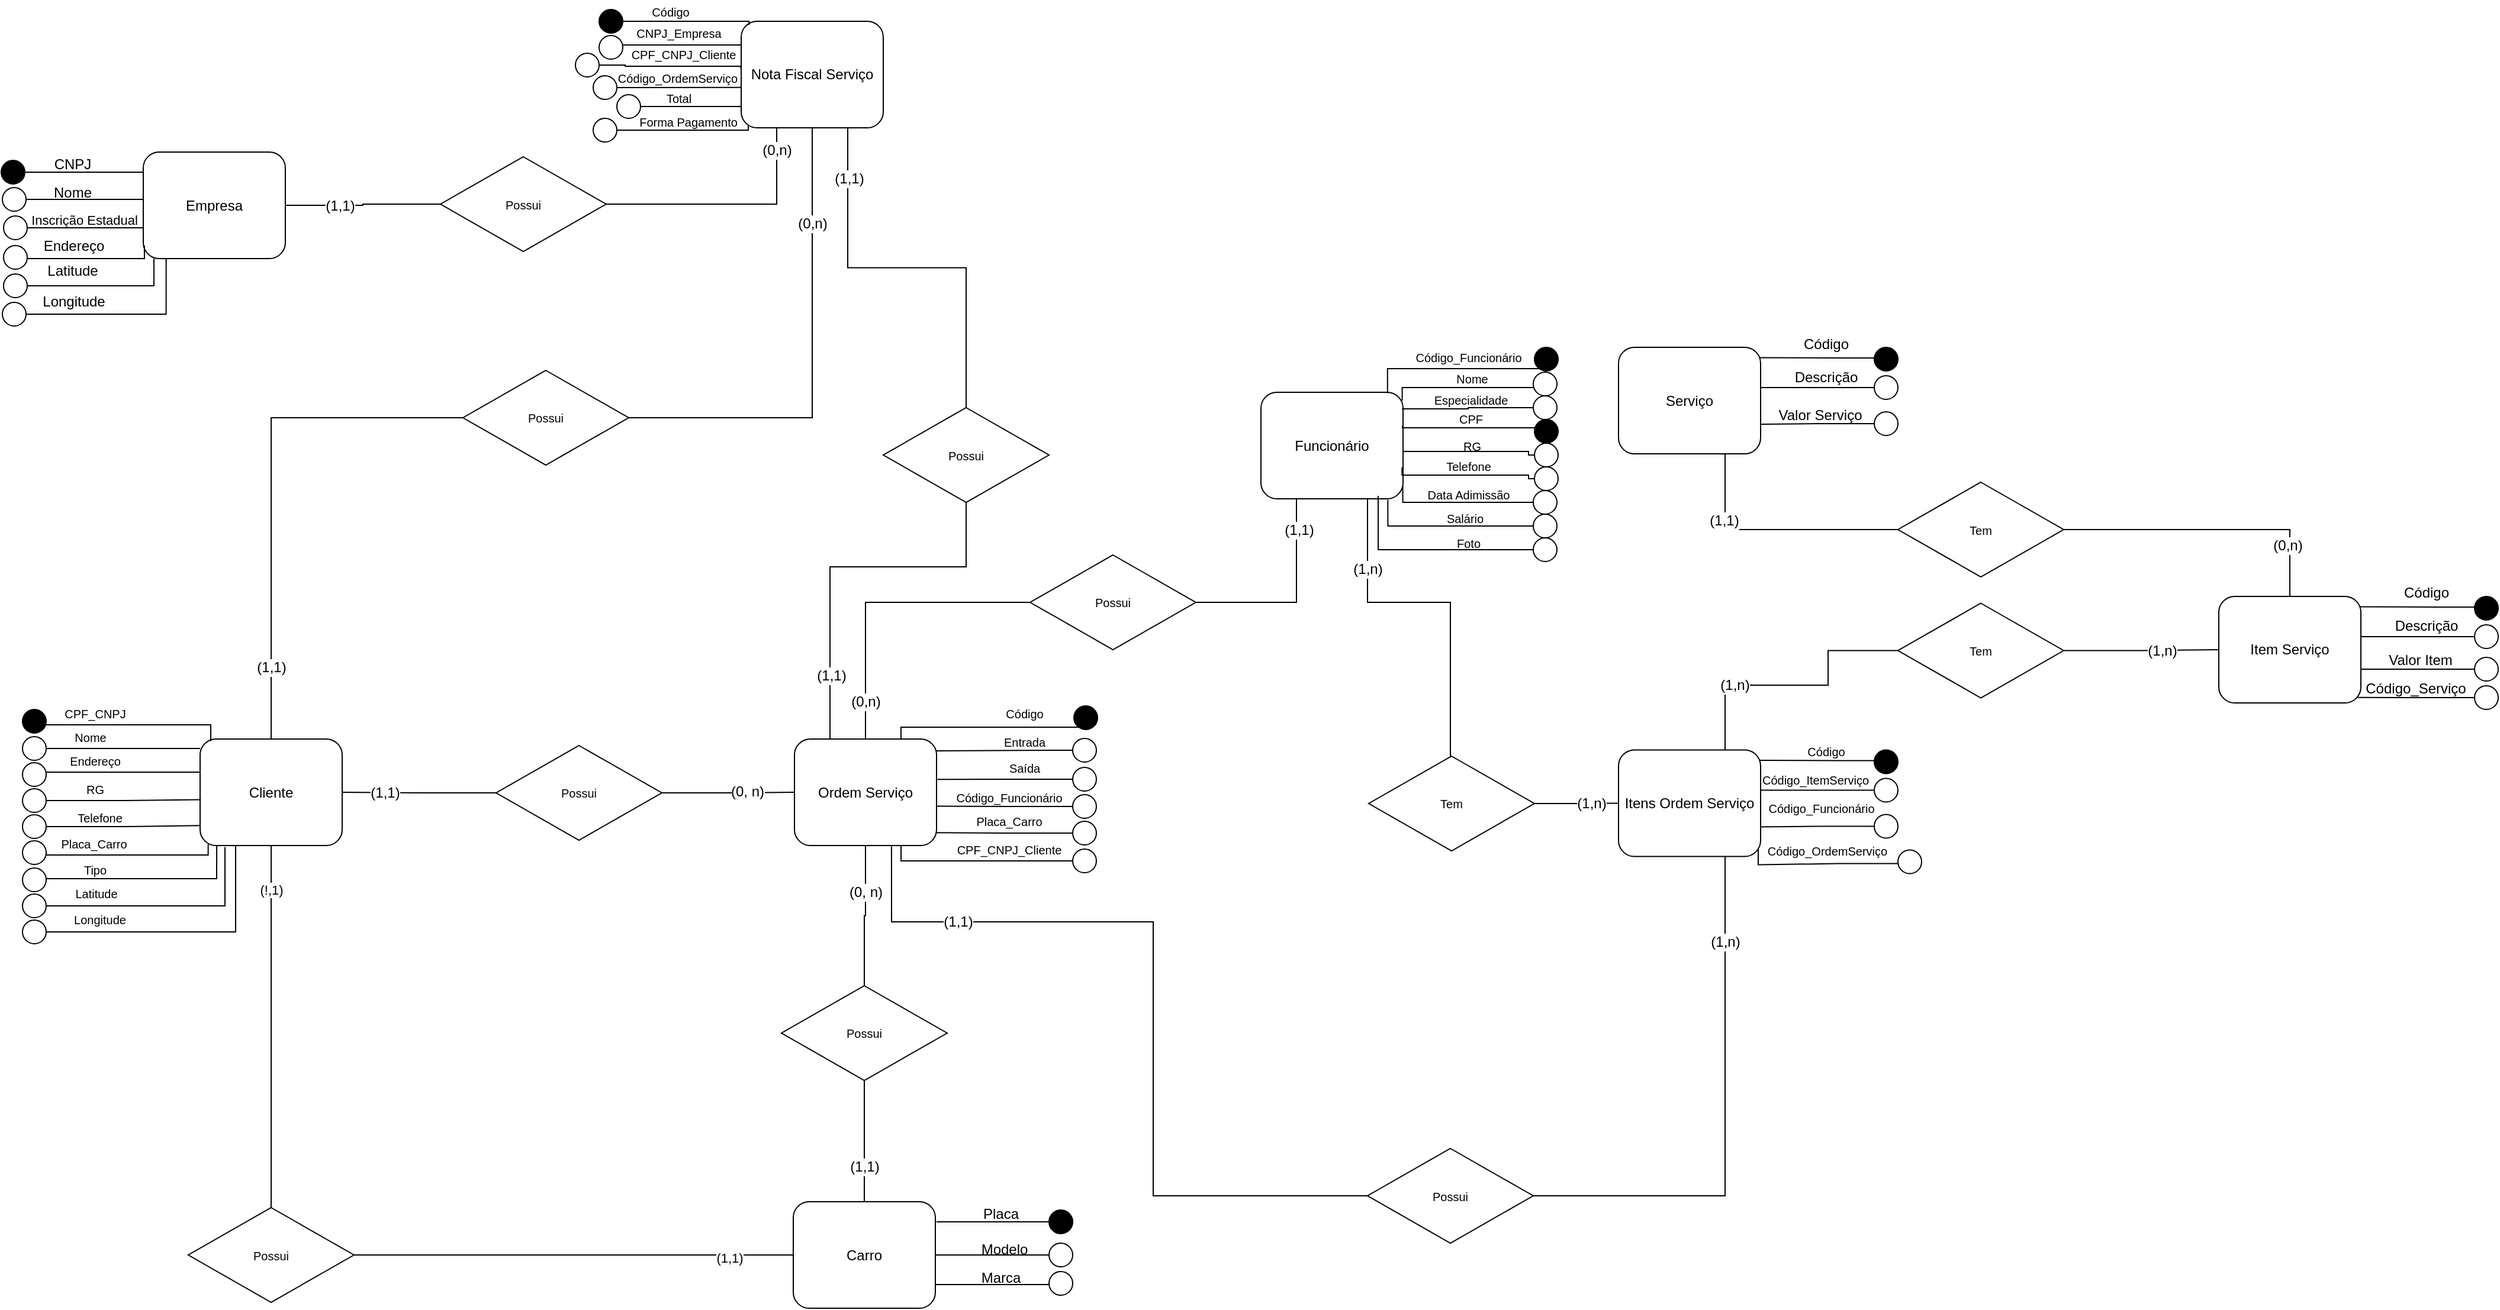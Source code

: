 <mxfile version="17.4.6" type="device"><diagram id="NNjuioXEpvDZGOncBOVi" name="Page-1"><mxGraphModel dx="827" dy="1613" grid="1" gridSize="10" guides="1" tooltips="1" connect="1" arrows="1" fold="1" page="1" pageScale="1" pageWidth="827" pageHeight="1169" math="0" shadow="0"><root><mxCell id="0"/><mxCell id="1" parent="0"/><mxCell id="bK-wxYvBt5zdjuT-Seke-1" value="Carro" style="rounded=1;whiteSpace=wrap;html=1;" parent="1" vertex="1"><mxGeometry x="706" y="466.5" width="120" height="90" as="geometry"/></mxCell><mxCell id="xbF2lYNKsORs2CRsUE4a-2" style="edgeStyle=orthogonalEdgeStyle;rounded=0;orthogonalLoop=1;jettySize=auto;html=1;exitX=0.5;exitY=1;exitDx=0;exitDy=0;endArrow=none;endFill=0;" parent="1" source="bK-wxYvBt5zdjuT-Seke-2" target="xbF2lYNKsORs2CRsUE4a-1" edge="1"><mxGeometry relative="1" as="geometry"/></mxCell><mxCell id="xbF2lYNKsORs2CRsUE4a-5" value="(!,1)" style="edgeLabel;html=1;align=center;verticalAlign=middle;resizable=0;points=[];" parent="xbF2lYNKsORs2CRsUE4a-2" vertex="1" connectable="0"><mxGeometry x="-0.755" relative="1" as="geometry"><mxPoint as="offset"/></mxGeometry></mxCell><mxCell id="bK-wxYvBt5zdjuT-Seke-2" value="Cliente" style="rounded=1;whiteSpace=wrap;html=1;" parent="1" vertex="1"><mxGeometry x="205" y="75.5" width="120" height="90" as="geometry"/></mxCell><mxCell id="bK-wxYvBt5zdjuT-Seke-6" value="" style="edgeStyle=orthogonalEdgeStyle;rounded=0;orthogonalLoop=1;jettySize=auto;html=1;entryX=0.073;entryY=0.019;entryDx=0;entryDy=0;endArrow=none;endFill=0;entryPerimeter=0;" parent="1" source="bK-wxYvBt5zdjuT-Seke-3" target="bK-wxYvBt5zdjuT-Seke-2" edge="1"><mxGeometry x="0.327" relative="1" as="geometry"><Array as="points"><mxPoint x="214" y="63.5"/><mxPoint x="214" y="77.5"/></Array><mxPoint as="offset"/></mxGeometry></mxCell><mxCell id="bK-wxYvBt5zdjuT-Seke-3" value="jj" style="ellipse;whiteSpace=wrap;html=1;aspect=fixed;fillColor=#000000;" parent="1" vertex="1"><mxGeometry x="55" y="50.5" width="20" height="20" as="geometry"/></mxCell><mxCell id="bK-wxYvBt5zdjuT-Seke-8" style="edgeStyle=orthogonalEdgeStyle;rounded=0;orthogonalLoop=1;jettySize=auto;html=1;endArrow=none;endFill=0;" parent="1" source="bK-wxYvBt5zdjuT-Seke-5" target="bK-wxYvBt5zdjuT-Seke-2" edge="1"><mxGeometry relative="1" as="geometry"><mxPoint x="175" y="83.5" as="targetPoint"/><Array as="points"><mxPoint x="205" y="83.5"/><mxPoint x="205" y="83.5"/></Array></mxGeometry></mxCell><mxCell id="bK-wxYvBt5zdjuT-Seke-5" value="" style="ellipse;whiteSpace=wrap;html=1;aspect=fixed;fillColor=#FFFFFF;" parent="1" vertex="1"><mxGeometry x="55" y="73.5" width="20" height="20" as="geometry"/></mxCell><mxCell id="bK-wxYvBt5zdjuT-Seke-12" value="&lt;font style=&quot;font-size: 10px&quot;&gt;Nome&lt;/font&gt;" style="text;html=1;align=center;verticalAlign=middle;resizable=0;points=[];autosize=1;strokeColor=none;fillColor=none;" parent="1" vertex="1"><mxGeometry x="92" y="63.5" width="40" height="20" as="geometry"/></mxCell><mxCell id="bK-wxYvBt5zdjuT-Seke-13" value="&lt;font style=&quot;font-size: 10px&quot;&gt;CPF_CNPJ&lt;/font&gt;" style="text;html=1;align=center;verticalAlign=middle;resizable=0;points=[];autosize=1;strokeColor=none;fillColor=none;" parent="1" vertex="1"><mxGeometry x="81" y="43.5" width="70" height="20" as="geometry"/></mxCell><mxCell id="bK-wxYvBt5zdjuT-Seke-14" style="edgeStyle=orthogonalEdgeStyle;rounded=0;orthogonalLoop=1;jettySize=auto;html=1;endArrow=none;endFill=0;" parent="1" source="bK-wxYvBt5zdjuT-Seke-15" target="bK-wxYvBt5zdjuT-Seke-2" edge="1"><mxGeometry relative="1" as="geometry"><mxPoint x="176" y="103.5" as="targetPoint"/><Array as="points"><mxPoint x="185" y="103.5"/><mxPoint x="185" y="103.5"/></Array></mxGeometry></mxCell><mxCell id="bK-wxYvBt5zdjuT-Seke-15" value="" style="ellipse;whiteSpace=wrap;html=1;aspect=fixed;fillColor=#FFFFFF;" parent="1" vertex="1"><mxGeometry x="55" y="95.5" width="20" height="20" as="geometry"/></mxCell><mxCell id="bK-wxYvBt5zdjuT-Seke-16" value="&lt;font style=&quot;font-size: 10px&quot;&gt;Endereço&lt;/font&gt;" style="text;html=1;align=center;verticalAlign=middle;resizable=0;points=[];autosize=1;strokeColor=none;fillColor=none;" parent="1" vertex="1"><mxGeometry x="86" y="83.5" width="60" height="20" as="geometry"/></mxCell><mxCell id="bK-wxYvBt5zdjuT-Seke-18" style="edgeStyle=orthogonalEdgeStyle;rounded=0;orthogonalLoop=1;jettySize=auto;html=1;entryX=1.008;entryY=0.189;entryDx=0;entryDy=0;entryPerimeter=0;endArrow=none;endFill=0;" parent="1" source="bK-wxYvBt5zdjuT-Seke-17" target="bK-wxYvBt5zdjuT-Seke-1" edge="1"><mxGeometry relative="1" as="geometry"/></mxCell><mxCell id="bK-wxYvBt5zdjuT-Seke-17" value="jj" style="ellipse;whiteSpace=wrap;html=1;aspect=fixed;fillColor=#000000;" parent="1" vertex="1"><mxGeometry x="922" y="473.5" width="20" height="20" as="geometry"/></mxCell><mxCell id="bK-wxYvBt5zdjuT-Seke-19" value="Placa" style="text;html=1;align=center;verticalAlign=middle;resizable=0;points=[];autosize=1;strokeColor=none;fillColor=none;" parent="1" vertex="1"><mxGeometry x="856" y="466.5" width="50" height="20" as="geometry"/></mxCell><mxCell id="bK-wxYvBt5zdjuT-Seke-20" style="edgeStyle=orthogonalEdgeStyle;rounded=0;orthogonalLoop=1;jettySize=auto;html=1;entryX=1;entryY=0.5;entryDx=0;entryDy=0;endArrow=none;endFill=0;" parent="1" source="bK-wxYvBt5zdjuT-Seke-21" target="bK-wxYvBt5zdjuT-Seke-1" edge="1"><mxGeometry relative="1" as="geometry"><mxPoint x="829.96" y="513.51" as="targetPoint"/></mxGeometry></mxCell><mxCell id="bK-wxYvBt5zdjuT-Seke-21" value="" style="ellipse;whiteSpace=wrap;html=1;aspect=fixed;fillColor=#FFFFFF;" parent="1" vertex="1"><mxGeometry x="922" y="501.5" width="20" height="20" as="geometry"/></mxCell><mxCell id="bK-wxYvBt5zdjuT-Seke-22" value="Modelo" style="text;html=1;align=center;verticalAlign=middle;resizable=0;points=[];autosize=1;strokeColor=none;fillColor=none;" parent="1" vertex="1"><mxGeometry x="859" y="496.5" width="50" height="20" as="geometry"/></mxCell><mxCell id="bK-wxYvBt5zdjuT-Seke-26" style="edgeStyle=orthogonalEdgeStyle;rounded=0;orthogonalLoop=1;jettySize=auto;html=1;endArrow=none;endFill=0;entryX=1;entryY=0.75;entryDx=0;entryDy=0;" parent="1" source="bK-wxYvBt5zdjuT-Seke-27" target="bK-wxYvBt5zdjuT-Seke-1" edge="1"><mxGeometry relative="1" as="geometry"><mxPoint x="842" y="538.5" as="targetPoint"/><Array as="points"><mxPoint x="826" y="536.5"/></Array></mxGeometry></mxCell><mxCell id="bK-wxYvBt5zdjuT-Seke-27" value="" style="ellipse;whiteSpace=wrap;html=1;aspect=fixed;fillColor=#FFFFFF;" parent="1" vertex="1"><mxGeometry x="922" y="525.5" width="20" height="20" as="geometry"/></mxCell><mxCell id="bK-wxYvBt5zdjuT-Seke-28" value="Marca" style="text;html=1;align=center;verticalAlign=middle;resizable=0;points=[];autosize=1;strokeColor=none;fillColor=none;" parent="1" vertex="1"><mxGeometry x="856" y="520.5" width="50" height="20" as="geometry"/></mxCell><mxCell id="bK-wxYvBt5zdjuT-Seke-243" style="edgeStyle=orthogonalEdgeStyle;rounded=0;orthogonalLoop=1;jettySize=auto;html=1;exitX=1;exitY=0.5;exitDx=0;exitDy=0;entryX=0;entryY=0.5;entryDx=0;entryDy=0;fontSize=12;endArrow=none;endFill=0;" parent="1" source="bK-wxYvBt5zdjuT-Seke-31" target="bK-wxYvBt5zdjuT-Seke-241" edge="1"><mxGeometry relative="1" as="geometry"/></mxCell><mxCell id="bK-wxYvBt5zdjuT-Seke-244" value="(1,1)" style="edgeLabel;html=1;align=center;verticalAlign=middle;resizable=0;points=[];fontSize=12;" parent="bK-wxYvBt5zdjuT-Seke-243" vertex="1" connectable="0"><mxGeometry x="-0.304" relative="1" as="geometry"><mxPoint as="offset"/></mxGeometry></mxCell><mxCell id="bK-wxYvBt5zdjuT-Seke-31" value="Empresa" style="rounded=1;whiteSpace=wrap;html=1;" parent="1" vertex="1"><mxGeometry x="157" y="-420.5" width="120" height="90" as="geometry"/></mxCell><mxCell id="bK-wxYvBt5zdjuT-Seke-32" value="" style="edgeStyle=orthogonalEdgeStyle;rounded=0;orthogonalLoop=1;jettySize=auto;html=1;entryX=0;entryY=0.25;entryDx=0;entryDy=0;endArrow=none;endFill=0;" parent="1" source="bK-wxYvBt5zdjuT-Seke-33" target="bK-wxYvBt5zdjuT-Seke-31" edge="1"><mxGeometry x="0.327" relative="1" as="geometry"><Array as="points"><mxPoint x="157" y="-403.5"/></Array><mxPoint as="offset"/></mxGeometry></mxCell><mxCell id="bK-wxYvBt5zdjuT-Seke-33" value="jj" style="ellipse;whiteSpace=wrap;html=1;aspect=fixed;fillColor=#000000;" parent="1" vertex="1"><mxGeometry x="37" y="-413.5" width="20" height="20" as="geometry"/></mxCell><mxCell id="bK-wxYvBt5zdjuT-Seke-34" style="edgeStyle=orthogonalEdgeStyle;rounded=0;orthogonalLoop=1;jettySize=auto;html=1;entryX=0;entryY=0.5;entryDx=0;entryDy=0;endArrow=none;endFill=0;" parent="1" source="bK-wxYvBt5zdjuT-Seke-35" target="bK-wxYvBt5zdjuT-Seke-31" edge="1"><mxGeometry relative="1" as="geometry"><Array as="points"><mxPoint x="157" y="-380.5"/></Array></mxGeometry></mxCell><mxCell id="bK-wxYvBt5zdjuT-Seke-35" value="" style="ellipse;whiteSpace=wrap;html=1;aspect=fixed;fillColor=#FFFFFF;" parent="1" vertex="1"><mxGeometry x="38" y="-390.5" width="20" height="20" as="geometry"/></mxCell><mxCell id="bK-wxYvBt5zdjuT-Seke-36" value="Nome" style="text;html=1;align=center;verticalAlign=middle;resizable=0;points=[];autosize=1;strokeColor=none;fillColor=none;" parent="1" vertex="1"><mxGeometry x="72" y="-396.5" width="50" height="20" as="geometry"/></mxCell><mxCell id="bK-wxYvBt5zdjuT-Seke-37" value="CNPJ" style="text;html=1;align=center;verticalAlign=middle;resizable=0;points=[];autosize=1;strokeColor=none;fillColor=none;" parent="1" vertex="1"><mxGeometry x="72" y="-420.5" width="50" height="20" as="geometry"/></mxCell><mxCell id="bK-wxYvBt5zdjuT-Seke-38" style="edgeStyle=orthogonalEdgeStyle;rounded=0;orthogonalLoop=1;jettySize=auto;html=1;endArrow=none;endFill=0;entryX=0.008;entryY=0.878;entryDx=0;entryDy=0;entryPerimeter=0;" parent="1" source="bK-wxYvBt5zdjuT-Seke-39" target="bK-wxYvBt5zdjuT-Seke-31" edge="1"><mxGeometry relative="1" as="geometry"><mxPoint x="147" y="-341.5" as="targetPoint"/><Array as="points"><mxPoint x="158" y="-330.5"/></Array></mxGeometry></mxCell><mxCell id="bK-wxYvBt5zdjuT-Seke-39" value="" style="ellipse;whiteSpace=wrap;html=1;aspect=fixed;fillColor=#FFFFFF;" parent="1" vertex="1"><mxGeometry x="39" y="-341.5" width="20" height="20" as="geometry"/></mxCell><mxCell id="bK-wxYvBt5zdjuT-Seke-40" value="Endereço" style="text;html=1;align=center;verticalAlign=middle;resizable=0;points=[];autosize=1;strokeColor=none;fillColor=none;" parent="1" vertex="1"><mxGeometry x="63" y="-351.5" width="70" height="20" as="geometry"/></mxCell><mxCell id="bK-wxYvBt5zdjuT-Seke-45" style="edgeStyle=orthogonalEdgeStyle;rounded=0;orthogonalLoop=1;jettySize=auto;html=1;exitX=1;exitY=0.5;exitDx=0;exitDy=0;entryX=0.003;entryY=0.656;entryDx=0;entryDy=0;entryPerimeter=0;endArrow=none;endFill=0;" parent="1" edge="1"><mxGeometry relative="1" as="geometry"><mxPoint x="59" y="-356.5" as="sourcePoint"/><mxPoint x="157.36" y="-356.46" as="targetPoint"/></mxGeometry></mxCell><mxCell id="bK-wxYvBt5zdjuT-Seke-42" value="" style="ellipse;whiteSpace=wrap;html=1;aspect=fixed;fillColor=#FFFFFF;" parent="1" vertex="1"><mxGeometry x="39" y="-366.5" width="20" height="20" as="geometry"/></mxCell><mxCell id="bK-wxYvBt5zdjuT-Seke-43" value="&lt;font style=&quot;font-size: 11px&quot;&gt;Inscrição Estadual&lt;/font&gt;" style="text;html=1;align=center;verticalAlign=middle;resizable=0;points=[];autosize=1;strokeColor=none;fillColor=none;" parent="1" vertex="1"><mxGeometry x="52" y="-373.5" width="110" height="20" as="geometry"/></mxCell><mxCell id="bK-wxYvBt5zdjuT-Seke-212" style="edgeStyle=orthogonalEdgeStyle;rounded=0;orthogonalLoop=1;jettySize=auto;html=1;exitX=0.5;exitY=1;exitDx=0;exitDy=0;entryX=0.5;entryY=0;entryDx=0;entryDy=0;fontSize=12;endArrow=none;endFill=0;" parent="1" source="bK-wxYvBt5zdjuT-Seke-46" target="bK-wxYvBt5zdjuT-Seke-211" edge="1"><mxGeometry relative="1" as="geometry"/></mxCell><mxCell id="bK-wxYvBt5zdjuT-Seke-214" value="(0, n)" style="edgeLabel;html=1;align=center;verticalAlign=middle;resizable=0;points=[];fontSize=12;" parent="bK-wxYvBt5zdjuT-Seke-212" vertex="1" connectable="0"><mxGeometry x="-0.752" y="2" relative="1" as="geometry"><mxPoint x="-2" y="24" as="offset"/></mxGeometry></mxCell><mxCell id="bK-wxYvBt5zdjuT-Seke-217" style="edgeStyle=orthogonalEdgeStyle;rounded=0;orthogonalLoop=1;jettySize=auto;html=1;exitX=0.5;exitY=0;exitDx=0;exitDy=0;entryX=0;entryY=0.5;entryDx=0;entryDy=0;fontSize=12;endArrow=none;endFill=0;" parent="1" source="bK-wxYvBt5zdjuT-Seke-46" target="bK-wxYvBt5zdjuT-Seke-216" edge="1"><mxGeometry relative="1" as="geometry"/></mxCell><mxCell id="bK-wxYvBt5zdjuT-Seke-220" value="(0,n)" style="edgeLabel;html=1;align=center;verticalAlign=middle;resizable=0;points=[];fontSize=12;" parent="bK-wxYvBt5zdjuT-Seke-217" vertex="1" connectable="0"><mxGeometry x="-0.792" y="-1" relative="1" as="geometry"><mxPoint x="-1" y="-5" as="offset"/></mxGeometry></mxCell><mxCell id="bK-wxYvBt5zdjuT-Seke-46" value="Ordem Serviço" style="rounded=1;whiteSpace=wrap;html=1;" parent="1" vertex="1"><mxGeometry x="707" y="75.5" width="120" height="90" as="geometry"/></mxCell><mxCell id="bK-wxYvBt5zdjuT-Seke-47" style="edgeStyle=orthogonalEdgeStyle;rounded=0;orthogonalLoop=1;jettySize=auto;html=1;entryX=0.75;entryY=0;entryDx=0;entryDy=0;endArrow=none;endFill=0;" parent="1" source="bK-wxYvBt5zdjuT-Seke-48" target="bK-wxYvBt5zdjuT-Seke-46" edge="1"><mxGeometry relative="1" as="geometry"><Array as="points"><mxPoint x="797" y="65.5"/></Array></mxGeometry></mxCell><mxCell id="bK-wxYvBt5zdjuT-Seke-48" value="jj" style="ellipse;whiteSpace=wrap;html=1;aspect=fixed;fillColor=#000000;" parent="1" vertex="1"><mxGeometry x="943" y="47.5" width="20" height="20" as="geometry"/></mxCell><mxCell id="bK-wxYvBt5zdjuT-Seke-49" value="&lt;font style=&quot;font-size: 10px&quot;&gt;Código&lt;/font&gt;" style="text;html=1;align=center;verticalAlign=middle;resizable=0;points=[];autosize=1;strokeColor=none;fillColor=none;" parent="1" vertex="1"><mxGeometry x="876" y="43.5" width="50" height="20" as="geometry"/></mxCell><mxCell id="bK-wxYvBt5zdjuT-Seke-50" style="edgeStyle=orthogonalEdgeStyle;rounded=0;orthogonalLoop=1;jettySize=auto;html=1;endArrow=none;endFill=0;entryX=1;entryY=0.111;entryDx=0;entryDy=0;entryPerimeter=0;" parent="1" source="bK-wxYvBt5zdjuT-Seke-51" target="bK-wxYvBt5zdjuT-Seke-46" edge="1"><mxGeometry relative="1" as="geometry"><mxPoint x="843" y="85.5" as="targetPoint"/><Array as="points"><mxPoint x="923" y="85.5"/><mxPoint x="923" y="85.5"/></Array></mxGeometry></mxCell><mxCell id="bK-wxYvBt5zdjuT-Seke-51" value="" style="ellipse;whiteSpace=wrap;html=1;aspect=fixed;fillColor=#FFFFFF;" parent="1" vertex="1"><mxGeometry x="942" y="75" width="20" height="20" as="geometry"/></mxCell><mxCell id="bK-wxYvBt5zdjuT-Seke-52" value="&lt;font style=&quot;font-size: 10px&quot;&gt;Entrada&lt;/font&gt;" style="text;html=1;align=center;verticalAlign=middle;resizable=0;points=[];autosize=1;strokeColor=none;fillColor=none;" parent="1" vertex="1"><mxGeometry x="876" y="67.5" width="50" height="20" as="geometry"/></mxCell><mxCell id="bK-wxYvBt5zdjuT-Seke-53" style="edgeStyle=orthogonalEdgeStyle;rounded=0;orthogonalLoop=1;jettySize=auto;html=1;endArrow=none;endFill=0;entryX=1.006;entryY=0.379;entryDx=0;entryDy=0;entryPerimeter=0;" parent="1" source="bK-wxYvBt5zdjuT-Seke-54" target="bK-wxYvBt5zdjuT-Seke-46" edge="1"><mxGeometry relative="1" as="geometry"><mxPoint x="843" y="109.5" as="targetPoint"/><Array as="points"/></mxGeometry></mxCell><mxCell id="bK-wxYvBt5zdjuT-Seke-54" value="" style="ellipse;whiteSpace=wrap;html=1;aspect=fixed;fillColor=#FFFFFF;" parent="1" vertex="1"><mxGeometry x="942" y="99.5" width="20" height="20" as="geometry"/></mxCell><mxCell id="bK-wxYvBt5zdjuT-Seke-55" value="&lt;font style=&quot;font-size: 10px&quot;&gt;Saída&lt;/font&gt;" style="text;html=1;align=center;verticalAlign=middle;resizable=0;points=[];autosize=1;strokeColor=none;fillColor=none;" parent="1" vertex="1"><mxGeometry x="881" y="90" width="40" height="20" as="geometry"/></mxCell><mxCell id="bK-wxYvBt5zdjuT-Seke-65" value="Funcionário" style="rounded=1;whiteSpace=wrap;html=1;" parent="1" vertex="1"><mxGeometry x="1101" y="-217.5" width="120" height="90" as="geometry"/></mxCell><mxCell id="bK-wxYvBt5zdjuT-Seke-66" style="edgeStyle=orthogonalEdgeStyle;rounded=0;orthogonalLoop=1;jettySize=auto;html=1;entryX=0.891;entryY=0.008;entryDx=0;entryDy=0;entryPerimeter=0;endArrow=none;endFill=0;" parent="1" source="bK-wxYvBt5zdjuT-Seke-67" target="bK-wxYvBt5zdjuT-Seke-65" edge="1"><mxGeometry relative="1" as="geometry"><Array as="points"><mxPoint x="1208" y="-237.5"/></Array></mxGeometry></mxCell><mxCell id="bK-wxYvBt5zdjuT-Seke-67" value="jj" style="ellipse;whiteSpace=wrap;html=1;aspect=fixed;fillColor=#000000;" parent="1" vertex="1"><mxGeometry x="1332" y="-255.5" width="20" height="20" as="geometry"/></mxCell><mxCell id="bK-wxYvBt5zdjuT-Seke-68" value="&lt;font style=&quot;font-size: 10px&quot;&gt;Código_Funcionário&lt;/font&gt;" style="text;html=1;align=center;verticalAlign=middle;resizable=0;points=[];autosize=1;strokeColor=none;fillColor=none;" parent="1" vertex="1"><mxGeometry x="1221" y="-257.5" width="110" height="20" as="geometry"/></mxCell><mxCell id="bK-wxYvBt5zdjuT-Seke-69" style="edgeStyle=orthogonalEdgeStyle;rounded=0;orthogonalLoop=1;jettySize=auto;html=1;endArrow=none;endFill=0;entryX=0.994;entryY=0.124;entryDx=0;entryDy=0;entryPerimeter=0;exitX=0;exitY=0.5;exitDx=0;exitDy=0;" parent="1" source="bK-wxYvBt5zdjuT-Seke-70" edge="1"><mxGeometry relative="1" as="geometry"><mxPoint x="1220.28" y="-210.34" as="targetPoint"/><mxPoint x="1331.461" y="-221.5" as="sourcePoint"/><Array as="points"><mxPoint x="1337" y="-221.5"/><mxPoint x="1220" y="-221.5"/></Array></mxGeometry></mxCell><mxCell id="bK-wxYvBt5zdjuT-Seke-70" value="" style="ellipse;whiteSpace=wrap;html=1;aspect=fixed;fillColor=#FFFFFF;" parent="1" vertex="1"><mxGeometry x="1331" y="-234.5" width="20" height="20" as="geometry"/></mxCell><mxCell id="bK-wxYvBt5zdjuT-Seke-71" value="&lt;font style=&quot;font-size: 10px&quot;&gt;Nome&lt;/font&gt;" style="text;html=1;align=center;verticalAlign=middle;resizable=0;points=[];autosize=1;strokeColor=none;fillColor=none;" parent="1" vertex="1"><mxGeometry x="1259" y="-239.5" width="40" height="20" as="geometry"/></mxCell><mxCell id="bK-wxYvBt5zdjuT-Seke-72" style="edgeStyle=orthogonalEdgeStyle;rounded=0;orthogonalLoop=1;jettySize=auto;html=1;endArrow=none;endFill=0;entryX=0.993;entryY=0.156;entryDx=0;entryDy=0;entryPerimeter=0;" parent="1" source="bK-wxYvBt5zdjuT-Seke-73" target="bK-wxYvBt5zdjuT-Seke-65" edge="1"><mxGeometry relative="1" as="geometry"><mxPoint x="1237" y="-145.5" as="targetPoint"/><Array as="points"/></mxGeometry></mxCell><mxCell id="bK-wxYvBt5zdjuT-Seke-73" value="" style="ellipse;whiteSpace=wrap;html=1;aspect=fixed;fillColor=#FFFFFF;" parent="1" vertex="1"><mxGeometry x="1331" y="-214.5" width="20" height="20" as="geometry"/></mxCell><mxCell id="bK-wxYvBt5zdjuT-Seke-74" value="&lt;font style=&quot;font-size: 10px&quot;&gt;Especialidade&lt;/font&gt;" style="text;html=1;align=center;verticalAlign=middle;resizable=0;points=[];autosize=1;strokeColor=none;fillColor=none;" parent="1" vertex="1"><mxGeometry x="1238" y="-221.5" width="80" height="20" as="geometry"/></mxCell><mxCell id="bK-wxYvBt5zdjuT-Seke-110" style="edgeStyle=orthogonalEdgeStyle;rounded=0;orthogonalLoop=1;jettySize=auto;html=1;entryX=1;entryY=0.63;entryDx=0;entryDy=0;entryPerimeter=0;fontSize=10;endArrow=none;endFill=0;" parent="1" source="bK-wxYvBt5zdjuT-Seke-76" target="bK-wxYvBt5zdjuT-Seke-46" edge="1"><mxGeometry relative="1" as="geometry"/></mxCell><mxCell id="bK-wxYvBt5zdjuT-Seke-76" value="" style="ellipse;whiteSpace=wrap;html=1;aspect=fixed;fillColor=#FFFFFF;" parent="1" vertex="1"><mxGeometry x="942" y="122.5" width="20" height="20" as="geometry"/></mxCell><mxCell id="bK-wxYvBt5zdjuT-Seke-77" value="&lt;font style=&quot;font-size: 10px&quot;&gt;Código_Funcionário&lt;/font&gt;" style="text;html=1;align=center;verticalAlign=middle;resizable=0;points=[];autosize=1;strokeColor=none;fillColor=none;" parent="1" vertex="1"><mxGeometry x="833" y="114.5" width="110" height="20" as="geometry"/></mxCell><mxCell id="bK-wxYvBt5zdjuT-Seke-266" style="edgeStyle=orthogonalEdgeStyle;rounded=0;orthogonalLoop=1;jettySize=auto;html=1;exitX=0.75;exitY=1;exitDx=0;exitDy=0;entryX=0;entryY=0.5;entryDx=0;entryDy=0;fontSize=12;endArrow=none;endFill=0;" parent="1" source="bK-wxYvBt5zdjuT-Seke-81" target="bK-wxYvBt5zdjuT-Seke-265" edge="1"><mxGeometry relative="1" as="geometry"/></mxCell><mxCell id="bK-wxYvBt5zdjuT-Seke-268" value="(1,1)" style="edgeLabel;html=1;align=center;verticalAlign=middle;resizable=0;points=[];fontSize=12;" parent="bK-wxYvBt5zdjuT-Seke-266" vertex="1" connectable="0"><mxGeometry x="-0.469" y="-1" relative="1" as="geometry"><mxPoint as="offset"/></mxGeometry></mxCell><mxCell id="bK-wxYvBt5zdjuT-Seke-81" value="Serviço" style="rounded=1;whiteSpace=wrap;html=1;" parent="1" vertex="1"><mxGeometry x="1403" y="-255.5" width="120" height="90" as="geometry"/></mxCell><mxCell id="bK-wxYvBt5zdjuT-Seke-82" style="edgeStyle=orthogonalEdgeStyle;rounded=0;orthogonalLoop=1;jettySize=auto;html=1;entryX=0.995;entryY=0.097;entryDx=0;entryDy=0;entryPerimeter=0;endArrow=none;endFill=0;" parent="1" source="bK-wxYvBt5zdjuT-Seke-83" target="bK-wxYvBt5zdjuT-Seke-81" edge="1"><mxGeometry relative="1" as="geometry"><Array as="points"><mxPoint x="1589" y="-246.5"/><mxPoint x="1589" y="-246.5"/></Array></mxGeometry></mxCell><mxCell id="bK-wxYvBt5zdjuT-Seke-83" value="jj" style="ellipse;whiteSpace=wrap;html=1;aspect=fixed;fillColor=#000000;" parent="1" vertex="1"><mxGeometry x="1619" y="-255.5" width="20" height="20" as="geometry"/></mxCell><mxCell id="bK-wxYvBt5zdjuT-Seke-84" value="Código" style="text;html=1;align=center;verticalAlign=middle;resizable=0;points=[];autosize=1;strokeColor=none;fillColor=none;" parent="1" vertex="1"><mxGeometry x="1553" y="-268.5" width="50" height="20" as="geometry"/></mxCell><mxCell id="bK-wxYvBt5zdjuT-Seke-85" style="edgeStyle=orthogonalEdgeStyle;rounded=0;orthogonalLoop=1;jettySize=auto;html=1;endArrow=none;endFill=0;" parent="1" source="bK-wxYvBt5zdjuT-Seke-86" target="bK-wxYvBt5zdjuT-Seke-81" edge="1"><mxGeometry relative="1" as="geometry"><mxPoint x="1526.96" y="-208.49" as="targetPoint"/><Array as="points"><mxPoint x="1543" y="-221"/><mxPoint x="1543" y="-221"/></Array></mxGeometry></mxCell><mxCell id="bK-wxYvBt5zdjuT-Seke-86" value="" style="ellipse;whiteSpace=wrap;html=1;aspect=fixed;fillColor=#FFFFFF;" parent="1" vertex="1"><mxGeometry x="1619" y="-231.5" width="20" height="20" as="geometry"/></mxCell><mxCell id="bK-wxYvBt5zdjuT-Seke-87" value="Descrição" style="text;html=1;align=center;verticalAlign=middle;resizable=0;points=[];autosize=1;strokeColor=none;fillColor=none;" parent="1" vertex="1"><mxGeometry x="1543" y="-240.5" width="70" height="20" as="geometry"/></mxCell><mxCell id="bK-wxYvBt5zdjuT-Seke-255" style="edgeStyle=orthogonalEdgeStyle;rounded=0;orthogonalLoop=1;jettySize=auto;html=1;exitX=0.5;exitY=1;exitDx=0;exitDy=0;entryX=1;entryY=0.5;entryDx=0;entryDy=0;fontSize=12;endArrow=none;endFill=0;" parent="1" source="bK-wxYvBt5zdjuT-Seke-94" target="bK-wxYvBt5zdjuT-Seke-254" edge="1"><mxGeometry relative="1" as="geometry"/></mxCell><mxCell id="bK-wxYvBt5zdjuT-Seke-257" value="(0,n)" style="edgeLabel;html=1;align=center;verticalAlign=middle;resizable=0;points=[];fontSize=12;" parent="bK-wxYvBt5zdjuT-Seke-255" vertex="1" connectable="0"><mxGeometry x="-0.595" relative="1" as="geometry"><mxPoint as="offset"/></mxGeometry></mxCell><mxCell id="bK-wxYvBt5zdjuT-Seke-261" style="edgeStyle=orthogonalEdgeStyle;rounded=0;orthogonalLoop=1;jettySize=auto;html=1;exitX=0.75;exitY=1;exitDx=0;exitDy=0;fontSize=12;endArrow=none;endFill=0;" parent="1" source="bK-wxYvBt5zdjuT-Seke-94" target="bK-wxYvBt5zdjuT-Seke-260" edge="1"><mxGeometry relative="1" as="geometry"/></mxCell><mxCell id="bK-wxYvBt5zdjuT-Seke-264" value="(1,1)" style="edgeLabel;html=1;align=center;verticalAlign=middle;resizable=0;points=[];fontSize=12;" parent="bK-wxYvBt5zdjuT-Seke-261" vertex="1" connectable="0"><mxGeometry x="-0.752" y="1" relative="1" as="geometry"><mxPoint y="1" as="offset"/></mxGeometry></mxCell><mxCell id="bK-wxYvBt5zdjuT-Seke-94" value="Nota Fiscal Serviço" style="rounded=1;whiteSpace=wrap;html=1;" parent="1" vertex="1"><mxGeometry x="662" y="-531" width="120" height="90" as="geometry"/></mxCell><mxCell id="bK-wxYvBt5zdjuT-Seke-95" value="" style="edgeStyle=orthogonalEdgeStyle;rounded=0;orthogonalLoop=1;jettySize=auto;html=1;entryX=0.056;entryY=0.033;entryDx=0;entryDy=0;endArrow=none;endFill=0;entryPerimeter=0;" parent="1" source="bK-wxYvBt5zdjuT-Seke-96" target="bK-wxYvBt5zdjuT-Seke-94" edge="1"><mxGeometry x="0.327" relative="1" as="geometry"><Array as="points"><mxPoint x="552" y="-531"/><mxPoint x="669" y="-531"/></Array><mxPoint as="offset"/></mxGeometry></mxCell><mxCell id="bK-wxYvBt5zdjuT-Seke-96" value="jj" style="ellipse;whiteSpace=wrap;html=1;aspect=fixed;fillColor=#000000;" parent="1" vertex="1"><mxGeometry x="542" y="-541" width="20" height="20" as="geometry"/></mxCell><mxCell id="bK-wxYvBt5zdjuT-Seke-97" style="edgeStyle=orthogonalEdgeStyle;rounded=0;orthogonalLoop=1;jettySize=auto;html=1;endArrow=none;endFill=0;" parent="1" source="bK-wxYvBt5zdjuT-Seke-98" edge="1"><mxGeometry relative="1" as="geometry"><Array as="points"><mxPoint x="553" y="-511"/><mxPoint x="662" y="-511"/></Array><mxPoint x="662" y="-511" as="targetPoint"/></mxGeometry></mxCell><mxCell id="bK-wxYvBt5zdjuT-Seke-98" value="" style="ellipse;whiteSpace=wrap;html=1;aspect=fixed;fillColor=#FFFFFF;" parent="1" vertex="1"><mxGeometry x="542" y="-519" width="20" height="20" as="geometry"/></mxCell><mxCell id="bK-wxYvBt5zdjuT-Seke-99" value="&lt;font style=&quot;font-size: 10px&quot;&gt;CNPJ_Empresa&lt;/font&gt;" style="text;html=1;align=center;verticalAlign=middle;resizable=0;points=[];autosize=1;strokeColor=none;fillColor=none;" parent="1" vertex="1"><mxGeometry x="564" y="-531" width="90" height="20" as="geometry"/></mxCell><mxCell id="bK-wxYvBt5zdjuT-Seke-100" value="&lt;font style=&quot;font-size: 10px&quot;&gt;Código&lt;/font&gt;" style="text;html=1;align=center;verticalAlign=middle;resizable=0;points=[];autosize=1;strokeColor=none;fillColor=none;" parent="1" vertex="1"><mxGeometry x="577" y="-549" width="50" height="20" as="geometry"/></mxCell><mxCell id="bK-wxYvBt5zdjuT-Seke-120" style="edgeStyle=orthogonalEdgeStyle;rounded=0;orthogonalLoop=1;jettySize=auto;html=1;exitX=0;exitY=0.5;exitDx=0;exitDy=0;entryX=-0.002;entryY=0.621;entryDx=0;entryDy=0;entryPerimeter=0;fontSize=10;endArrow=none;endFill=0;" parent="1" source="bK-wxYvBt5zdjuT-Seke-102" target="bK-wxYvBt5zdjuT-Seke-94" edge="1"><mxGeometry relative="1" as="geometry"><Array as="points"><mxPoint x="564" y="-475"/></Array></mxGeometry></mxCell><mxCell id="bK-wxYvBt5zdjuT-Seke-102" value="" style="ellipse;whiteSpace=wrap;html=1;aspect=fixed;fillColor=#FFFFFF;rotation=-180;" parent="1" vertex="1"><mxGeometry x="537" y="-485" width="20" height="20" as="geometry"/></mxCell><mxCell id="bK-wxYvBt5zdjuT-Seke-103" value="&lt;font style=&quot;font-size: 10px&quot;&gt;Código_OrdemServiço&lt;/font&gt;" style="text;html=1;align=center;verticalAlign=middle;resizable=0;points=[];autosize=1;strokeColor=none;fillColor=none;" parent="1" vertex="1"><mxGeometry x="548" y="-493" width="120" height="20" as="geometry"/></mxCell><mxCell id="bK-wxYvBt5zdjuT-Seke-104" style="edgeStyle=orthogonalEdgeStyle;rounded=0;orthogonalLoop=1;jettySize=auto;html=1;exitX=0.5;exitY=1;exitDx=0;exitDy=0;entryX=-0.005;entryY=0.437;entryDx=0;entryDy=0;entryPerimeter=0;endArrow=none;endFill=0;" parent="1" source="bK-wxYvBt5zdjuT-Seke-105" target="bK-wxYvBt5zdjuT-Seke-94" edge="1"><mxGeometry relative="1" as="geometry"><mxPoint x="564" y="-467" as="sourcePoint"/><mxPoint x="662.36" y="-466.96" as="targetPoint"/><Array as="points"><mxPoint x="564" y="-493"/><mxPoint x="661" y="-493"/></Array></mxGeometry></mxCell><mxCell id="bK-wxYvBt5zdjuT-Seke-105" value="" style="ellipse;whiteSpace=wrap;html=1;aspect=fixed;fillColor=#FFFFFF;rotation=-90;" parent="1" vertex="1"><mxGeometry x="522" y="-504" width="20" height="20" as="geometry"/></mxCell><mxCell id="bK-wxYvBt5zdjuT-Seke-106" value="&lt;font style=&quot;font-size: 10px&quot;&gt;CPF_CNPJ_Cliente&lt;/font&gt;" style="text;html=1;align=center;verticalAlign=middle;resizable=0;points=[];autosize=1;strokeColor=none;fillColor=none;" parent="1" vertex="1"><mxGeometry x="563" y="-513" width="100" height="20" as="geometry"/></mxCell><mxCell id="bK-wxYvBt5zdjuT-Seke-113" style="edgeStyle=orthogonalEdgeStyle;rounded=0;orthogonalLoop=1;jettySize=auto;html=1;exitX=0;exitY=0.5;exitDx=0;exitDy=0;entryX=0.995;entryY=0.879;entryDx=0;entryDy=0;entryPerimeter=0;fontSize=10;endArrow=none;endFill=0;" parent="1" source="bK-wxYvBt5zdjuT-Seke-111" target="bK-wxYvBt5zdjuT-Seke-46" edge="1"><mxGeometry relative="1" as="geometry"/></mxCell><mxCell id="bK-wxYvBt5zdjuT-Seke-111" value="" style="ellipse;whiteSpace=wrap;html=1;aspect=fixed;fillColor=#FFFFFF;" parent="1" vertex="1"><mxGeometry x="942" y="145" width="20" height="20" as="geometry"/></mxCell><mxCell id="bK-wxYvBt5zdjuT-Seke-114" style="edgeStyle=orthogonalEdgeStyle;rounded=0;orthogonalLoop=1;jettySize=auto;html=1;exitX=0;exitY=0.5;exitDx=0;exitDy=0;entryX=0.75;entryY=1;entryDx=0;entryDy=0;fontSize=10;endArrow=none;endFill=0;" parent="1" source="bK-wxYvBt5zdjuT-Seke-112" target="bK-wxYvBt5zdjuT-Seke-46" edge="1"><mxGeometry relative="1" as="geometry"><Array as="points"><mxPoint x="797" y="178.5"/></Array></mxGeometry></mxCell><mxCell id="bK-wxYvBt5zdjuT-Seke-112" value="" style="ellipse;whiteSpace=wrap;html=1;aspect=fixed;fillColor=#FFFFFF;" parent="1" vertex="1"><mxGeometry x="942" y="168.5" width="20" height="20" as="geometry"/></mxCell><mxCell id="bK-wxYvBt5zdjuT-Seke-115" value="&lt;font style=&quot;font-size: 10px&quot;&gt;Placa_Carro&lt;/font&gt;" style="text;html=1;align=center;verticalAlign=middle;resizable=0;points=[];autosize=1;strokeColor=none;fillColor=none;" parent="1" vertex="1"><mxGeometry x="853" y="134.5" width="70" height="20" as="geometry"/></mxCell><mxCell id="bK-wxYvBt5zdjuT-Seke-117" value="&lt;font style=&quot;font-size: 10px&quot;&gt;CPF_CNPJ_Cliente&lt;/font&gt;" style="text;html=1;align=center;verticalAlign=middle;resizable=0;points=[];autosize=1;strokeColor=none;fillColor=none;fontSize=10;" parent="1" vertex="1"><mxGeometry x="838" y="158.5" width="100" height="20" as="geometry"/></mxCell><mxCell id="bK-wxYvBt5zdjuT-Seke-129" style="edgeStyle=orthogonalEdgeStyle;rounded=0;orthogonalLoop=1;jettySize=auto;html=1;exitX=0.5;exitY=1;exitDx=0;exitDy=0;entryX=0.998;entryY=0.722;entryDx=0;entryDy=0;entryPerimeter=0;fontSize=10;endArrow=none;endFill=0;" parent="1" source="bK-wxYvBt5zdjuT-Seke-122" target="bK-wxYvBt5zdjuT-Seke-81" edge="1"><mxGeometry relative="1" as="geometry"/></mxCell><mxCell id="bK-wxYvBt5zdjuT-Seke-122" value="" style="ellipse;whiteSpace=wrap;html=1;aspect=fixed;fillColor=#FFFFFF;rotation=90;" parent="1" vertex="1"><mxGeometry x="1619" y="-201" width="20" height="20" as="geometry"/></mxCell><mxCell id="bK-wxYvBt5zdjuT-Seke-123" value="Valor Serviço" style="text;html=1;align=center;verticalAlign=middle;resizable=0;points=[];autosize=1;strokeColor=none;fillColor=none;" parent="1" vertex="1"><mxGeometry x="1528" y="-208" width="90" height="20" as="geometry"/></mxCell><mxCell id="bK-wxYvBt5zdjuT-Seke-126" style="edgeStyle=orthogonalEdgeStyle;rounded=0;orthogonalLoop=1;jettySize=auto;html=1;exitX=0;exitY=0.5;exitDx=0;exitDy=0;fontSize=10;endArrow=none;endFill=0;" parent="1" source="bK-wxYvBt5zdjuT-Seke-124" edge="1"><mxGeometry relative="1" as="geometry"><mxPoint x="662" y="-459" as="targetPoint"/><Array as="points"><mxPoint x="642" y="-459"/><mxPoint x="642" y="-459"/></Array></mxGeometry></mxCell><mxCell id="bK-wxYvBt5zdjuT-Seke-124" value="" style="ellipse;whiteSpace=wrap;html=1;aspect=fixed;fillColor=#FFFFFF;rotation=-180;" parent="1" vertex="1"><mxGeometry x="557" y="-469" width="20" height="20" as="geometry"/></mxCell><mxCell id="bK-wxYvBt5zdjuT-Seke-125" value="&lt;font style=&quot;font-size: 10px&quot;&gt;Total&lt;/font&gt;" style="text;html=1;align=center;verticalAlign=middle;resizable=0;points=[];autosize=1;strokeColor=none;fillColor=none;" parent="1" vertex="1"><mxGeometry x="589" y="-476" width="40" height="20" as="geometry"/></mxCell><mxCell id="bK-wxYvBt5zdjuT-Seke-131" style="edgeStyle=orthogonalEdgeStyle;rounded=0;orthogonalLoop=1;jettySize=auto;html=1;exitX=0;exitY=0.5;exitDx=0;exitDy=0;entryX=0.05;entryY=0.971;entryDx=0;entryDy=0;entryPerimeter=0;fontSize=10;endArrow=none;endFill=0;" parent="1" source="bK-wxYvBt5zdjuT-Seke-130" target="bK-wxYvBt5zdjuT-Seke-94" edge="1"><mxGeometry relative="1" as="geometry"><Array as="points"><mxPoint x="668" y="-439"/></Array></mxGeometry></mxCell><mxCell id="bK-wxYvBt5zdjuT-Seke-130" value="" style="ellipse;whiteSpace=wrap;html=1;aspect=fixed;fillColor=#FFFFFF;rotation=-180;" parent="1" vertex="1"><mxGeometry x="537" y="-449" width="20" height="20" as="geometry"/></mxCell><mxCell id="bK-wxYvBt5zdjuT-Seke-132" value="&lt;font style=&quot;font-size: 10px&quot;&gt;Forma Pagamento&lt;/font&gt;" style="text;html=1;align=center;verticalAlign=middle;resizable=0;points=[];autosize=1;strokeColor=none;fillColor=none;" parent="1" vertex="1"><mxGeometry x="567" y="-456" width="100" height="20" as="geometry"/></mxCell><mxCell id="bK-wxYvBt5zdjuT-Seke-133" style="edgeStyle=orthogonalEdgeStyle;rounded=0;orthogonalLoop=1;jettySize=auto;html=1;endArrow=none;endFill=0;entryX=0.996;entryY=0.311;entryDx=0;entryDy=0;entryPerimeter=0;" parent="1" source="bK-wxYvBt5zdjuT-Seke-134" target="bK-wxYvBt5zdjuT-Seke-65" edge="1"><mxGeometry relative="1" as="geometry"><mxPoint x="1221" y="-151.5" as="targetPoint"/><Array as="points"><mxPoint x="1221" y="-187.5"/></Array></mxGeometry></mxCell><mxCell id="bK-wxYvBt5zdjuT-Seke-134" value="" style="ellipse;whiteSpace=wrap;html=1;aspect=fixed;fillColor=#000000;" parent="1" vertex="1"><mxGeometry x="1332" y="-194.5" width="20" height="20" as="geometry"/></mxCell><mxCell id="bK-wxYvBt5zdjuT-Seke-135" value="&lt;font style=&quot;font-size: 10px&quot;&gt;CPF&lt;/font&gt;" style="text;html=1;align=center;verticalAlign=middle;resizable=0;points=[];autosize=1;strokeColor=none;fillColor=none;" parent="1" vertex="1"><mxGeometry x="1258" y="-205.5" width="40" height="20" as="geometry"/></mxCell><mxCell id="bK-wxYvBt5zdjuT-Seke-136" style="edgeStyle=orthogonalEdgeStyle;rounded=0;orthogonalLoop=1;jettySize=auto;html=1;endArrow=none;endFill=0;entryX=1;entryY=0.5;entryDx=0;entryDy=0;exitX=0;exitY=0.5;exitDx=0;exitDy=0;" parent="1" source="bK-wxYvBt5zdjuT-Seke-137" target="bK-wxYvBt5zdjuT-Seke-65" edge="1"><mxGeometry relative="1" as="geometry"><mxPoint x="1221" y="-131.5" as="targetPoint"/><Array as="points"><mxPoint x="1327" y="-164.5"/><mxPoint x="1327" y="-167.5"/><mxPoint x="1221" y="-167.5"/></Array></mxGeometry></mxCell><mxCell id="bK-wxYvBt5zdjuT-Seke-137" value="" style="ellipse;whiteSpace=wrap;html=1;aspect=fixed;fillColor=#FFFFFF;" parent="1" vertex="1"><mxGeometry x="1332" y="-174.5" width="20" height="20" as="geometry"/></mxCell><mxCell id="bK-wxYvBt5zdjuT-Seke-138" value="&lt;font style=&quot;font-size: 10px&quot;&gt;RG&lt;/font&gt;" style="text;html=1;align=center;verticalAlign=middle;resizable=0;points=[];autosize=1;strokeColor=none;fillColor=none;" parent="1" vertex="1"><mxGeometry x="1264" y="-182.5" width="30" height="20" as="geometry"/></mxCell><mxCell id="bK-wxYvBt5zdjuT-Seke-139" style="edgeStyle=orthogonalEdgeStyle;rounded=0;orthogonalLoop=1;jettySize=auto;html=1;endArrow=none;endFill=0;entryX=0.993;entryY=0.704;entryDx=0;entryDy=0;entryPerimeter=0;exitX=0;exitY=0.5;exitDx=0;exitDy=0;" parent="1" source="bK-wxYvBt5zdjuT-Seke-140" target="bK-wxYvBt5zdjuT-Seke-65" edge="1"><mxGeometry relative="1" as="geometry"><mxPoint x="1221" y="-125.5" as="targetPoint"/><Array as="points"><mxPoint x="1327" y="-144.5"/><mxPoint x="1327" y="-147.5"/><mxPoint x="1220" y="-147.5"/></Array><mxPoint x="1327" y="-144.5" as="sourcePoint"/></mxGeometry></mxCell><mxCell id="bK-wxYvBt5zdjuT-Seke-140" value="" style="ellipse;whiteSpace=wrap;html=1;aspect=fixed;fillColor=#FFFFFF;" parent="1" vertex="1"><mxGeometry x="1332" y="-154.5" width="20" height="20" as="geometry"/></mxCell><mxCell id="bK-wxYvBt5zdjuT-Seke-141" value="&lt;font style=&quot;font-size: 10px&quot;&gt;Telefone&lt;/font&gt;" style="text;html=1;align=center;verticalAlign=middle;resizable=0;points=[];autosize=1;strokeColor=none;fillColor=none;" parent="1" vertex="1"><mxGeometry x="1251" y="-165.5" width="50" height="20" as="geometry"/></mxCell><mxCell id="bK-wxYvBt5zdjuT-Seke-144" value="&lt;font style=&quot;font-size: 10px&quot;&gt;Data Adimissão&lt;/font&gt;" style="text;html=1;align=center;verticalAlign=middle;resizable=0;points=[];autosize=1;strokeColor=none;fillColor=none;" parent="1" vertex="1"><mxGeometry x="1236" y="-141.5" width="80" height="20" as="geometry"/></mxCell><mxCell id="bK-wxYvBt5zdjuT-Seke-146" style="edgeStyle=orthogonalEdgeStyle;rounded=0;orthogonalLoop=1;jettySize=auto;html=1;entryX=0.998;entryY=0.88;entryDx=0;entryDy=0;entryPerimeter=0;fontSize=10;endArrow=none;endFill=0;exitX=0;exitY=0.5;exitDx=0;exitDy=0;" parent="1" source="bK-wxYvBt5zdjuT-Seke-145" target="bK-wxYvBt5zdjuT-Seke-65" edge="1"><mxGeometry relative="1" as="geometry"><mxPoint x="1327" y="-127.5" as="sourcePoint"/><Array as="points"><mxPoint x="1221" y="-124.5"/></Array></mxGeometry></mxCell><mxCell id="bK-wxYvBt5zdjuT-Seke-145" value="" style="ellipse;whiteSpace=wrap;html=1;aspect=fixed;fillColor=#FFFFFF;" parent="1" vertex="1"><mxGeometry x="1331" y="-134.5" width="20" height="20" as="geometry"/></mxCell><mxCell id="bK-wxYvBt5zdjuT-Seke-147" value="Salário" style="text;html=1;align=center;verticalAlign=middle;resizable=0;points=[];autosize=1;strokeColor=none;fillColor=none;fontSize=10;" parent="1" vertex="1"><mxGeometry x="1248" y="-121.5" width="50" height="20" as="geometry"/></mxCell><mxCell id="bK-wxYvBt5zdjuT-Seke-149" style="edgeStyle=orthogonalEdgeStyle;rounded=0;orthogonalLoop=1;jettySize=auto;html=1;exitX=0;exitY=0.5;exitDx=0;exitDy=0;entryX=0.893;entryY=1.01;entryDx=0;entryDy=0;entryPerimeter=0;fontSize=10;endArrow=none;endFill=0;" parent="1" source="bK-wxYvBt5zdjuT-Seke-148" target="bK-wxYvBt5zdjuT-Seke-65" edge="1"><mxGeometry relative="1" as="geometry"/></mxCell><mxCell id="bK-wxYvBt5zdjuT-Seke-148" value="" style="ellipse;whiteSpace=wrap;html=1;aspect=fixed;fillColor=#FFFFFF;" parent="1" vertex="1"><mxGeometry x="1331" y="-114.5" width="20" height="20" as="geometry"/></mxCell><mxCell id="bK-wxYvBt5zdjuT-Seke-150" value="RG" style="text;html=1;align=center;verticalAlign=middle;resizable=0;points=[];autosize=1;strokeColor=none;fillColor=none;fontSize=10;" parent="1" vertex="1"><mxGeometry x="101" y="107.5" width="30" height="20" as="geometry"/></mxCell><mxCell id="bK-wxYvBt5zdjuT-Seke-152" style="edgeStyle=orthogonalEdgeStyle;rounded=0;orthogonalLoop=1;jettySize=auto;html=1;exitX=1;exitY=0.5;exitDx=0;exitDy=0;entryX=0.006;entryY=0.569;entryDx=0;entryDy=0;entryPerimeter=0;fontSize=10;endArrow=none;endFill=0;" parent="1" source="bK-wxYvBt5zdjuT-Seke-151" target="bK-wxYvBt5zdjuT-Seke-2" edge="1"><mxGeometry relative="1" as="geometry"/></mxCell><mxCell id="bK-wxYvBt5zdjuT-Seke-151" value="" style="ellipse;whiteSpace=wrap;html=1;aspect=fixed;fillColor=#FFFFFF;" parent="1" vertex="1"><mxGeometry x="55" y="117.5" width="20" height="20" as="geometry"/></mxCell><mxCell id="bK-wxYvBt5zdjuT-Seke-154" style="edgeStyle=orthogonalEdgeStyle;rounded=0;orthogonalLoop=1;jettySize=auto;html=1;exitX=1;exitY=0.5;exitDx=0;exitDy=0;entryX=-0.002;entryY=0.813;entryDx=0;entryDy=0;entryPerimeter=0;fontSize=10;endArrow=none;endFill=0;" parent="1" source="bK-wxYvBt5zdjuT-Seke-153" target="bK-wxYvBt5zdjuT-Seke-2" edge="1"><mxGeometry relative="1" as="geometry"/></mxCell><mxCell id="bK-wxYvBt5zdjuT-Seke-153" value="" style="ellipse;whiteSpace=wrap;html=1;aspect=fixed;fillColor=#FFFFFF;" parent="1" vertex="1"><mxGeometry x="55" y="139.5" width="20" height="20" as="geometry"/></mxCell><mxCell id="bK-wxYvBt5zdjuT-Seke-156" value="Telefone" style="text;html=1;align=center;verticalAlign=middle;resizable=0;points=[];autosize=1;strokeColor=none;fillColor=none;fontSize=10;" parent="1" vertex="1"><mxGeometry x="95" y="131.5" width="50" height="20" as="geometry"/></mxCell><mxCell id="bK-wxYvBt5zdjuT-Seke-159" style="edgeStyle=orthogonalEdgeStyle;rounded=0;orthogonalLoop=1;jettySize=auto;html=1;exitX=1;exitY=0.5;exitDx=0;exitDy=0;fontSize=10;endArrow=none;endFill=0;entryX=0.057;entryY=0.988;entryDx=0;entryDy=0;entryPerimeter=0;" parent="1" source="bK-wxYvBt5zdjuT-Seke-158" target="bK-wxYvBt5zdjuT-Seke-2" edge="1"><mxGeometry relative="1" as="geometry"><Array as="points"><mxPoint x="75" y="173.5"/><mxPoint x="212" y="173.5"/></Array></mxGeometry></mxCell><mxCell id="bK-wxYvBt5zdjuT-Seke-158" value="" style="ellipse;whiteSpace=wrap;html=1;aspect=fixed;fillColor=#FFFFFF;" parent="1" vertex="1"><mxGeometry x="55" y="161.5" width="20" height="20" as="geometry"/></mxCell><mxCell id="bK-wxYvBt5zdjuT-Seke-160" value="Placa_Carro" style="text;html=1;align=center;verticalAlign=middle;resizable=0;points=[];autosize=1;strokeColor=none;fillColor=none;fontSize=10;" parent="1" vertex="1"><mxGeometry x="80" y="153.5" width="70" height="20" as="geometry"/></mxCell><mxCell id="bK-wxYvBt5zdjuT-Seke-161" value="Item Serviço" style="rounded=1;whiteSpace=wrap;html=1;" parent="1" vertex="1"><mxGeometry x="1910" y="-45" width="120" height="90" as="geometry"/></mxCell><mxCell id="bK-wxYvBt5zdjuT-Seke-162" style="edgeStyle=orthogonalEdgeStyle;rounded=0;orthogonalLoop=1;jettySize=auto;html=1;entryX=0.995;entryY=0.097;entryDx=0;entryDy=0;entryPerimeter=0;endArrow=none;endFill=0;" parent="1" source="bK-wxYvBt5zdjuT-Seke-163" target="bK-wxYvBt5zdjuT-Seke-161" edge="1"><mxGeometry relative="1" as="geometry"><Array as="points"><mxPoint x="2096" y="-36"/><mxPoint x="2096" y="-36"/></Array></mxGeometry></mxCell><mxCell id="bK-wxYvBt5zdjuT-Seke-163" value="jj" style="ellipse;whiteSpace=wrap;html=1;aspect=fixed;fillColor=#000000;" parent="1" vertex="1"><mxGeometry x="2126" y="-45" width="20" height="20" as="geometry"/></mxCell><mxCell id="bK-wxYvBt5zdjuT-Seke-164" value="Código" style="text;html=1;align=center;verticalAlign=middle;resizable=0;points=[];autosize=1;strokeColor=none;fillColor=none;" parent="1" vertex="1"><mxGeometry x="2060" y="-58" width="50" height="20" as="geometry"/></mxCell><mxCell id="bK-wxYvBt5zdjuT-Seke-165" style="edgeStyle=orthogonalEdgeStyle;rounded=0;orthogonalLoop=1;jettySize=auto;html=1;endArrow=none;endFill=0;" parent="1" source="bK-wxYvBt5zdjuT-Seke-166" target="bK-wxYvBt5zdjuT-Seke-161" edge="1"><mxGeometry relative="1" as="geometry"><mxPoint x="2033.96" y="2.01" as="targetPoint"/><Array as="points"><mxPoint x="2050" y="-10.5"/><mxPoint x="2050" y="-10.5"/></Array></mxGeometry></mxCell><mxCell id="bK-wxYvBt5zdjuT-Seke-166" value="" style="ellipse;whiteSpace=wrap;html=1;aspect=fixed;fillColor=#FFFFFF;" parent="1" vertex="1"><mxGeometry x="2126" y="-21" width="20" height="20" as="geometry"/></mxCell><mxCell id="bK-wxYvBt5zdjuT-Seke-167" value="Descrição" style="text;html=1;align=center;verticalAlign=middle;resizable=0;points=[];autosize=1;strokeColor=none;fillColor=none;" parent="1" vertex="1"><mxGeometry x="2050" y="-30" width="70" height="20" as="geometry"/></mxCell><mxCell id="bK-wxYvBt5zdjuT-Seke-168" style="edgeStyle=orthogonalEdgeStyle;rounded=0;orthogonalLoop=1;jettySize=auto;html=1;exitX=0.5;exitY=1;exitDx=0;exitDy=0;fontSize=10;endArrow=none;endFill=0;" parent="1" source="bK-wxYvBt5zdjuT-Seke-169" edge="1"><mxGeometry relative="1" as="geometry"><mxPoint x="2030" y="16.5" as="targetPoint"/></mxGeometry></mxCell><mxCell id="bK-wxYvBt5zdjuT-Seke-169" value="" style="ellipse;whiteSpace=wrap;html=1;aspect=fixed;fillColor=#FFFFFF;rotation=90;" parent="1" vertex="1"><mxGeometry x="2126" y="6.5" width="20" height="20" as="geometry"/></mxCell><mxCell id="bK-wxYvBt5zdjuT-Seke-170" value="Valor Item" style="text;html=1;align=center;verticalAlign=middle;resizable=0;points=[];autosize=1;strokeColor=none;fillColor=none;" parent="1" vertex="1"><mxGeometry x="2045" y="-1.5" width="70" height="20" as="geometry"/></mxCell><mxCell id="bK-wxYvBt5zdjuT-Seke-171" value="Código_Serviço" style="text;html=1;align=center;verticalAlign=middle;resizable=0;points=[];autosize=1;strokeColor=none;fillColor=none;" parent="1" vertex="1"><mxGeometry x="2026" y="22.5" width="100" height="20" as="geometry"/></mxCell><mxCell id="bK-wxYvBt5zdjuT-Seke-174" style="edgeStyle=orthogonalEdgeStyle;rounded=0;orthogonalLoop=1;jettySize=auto;html=1;exitX=0.5;exitY=1;exitDx=0;exitDy=0;entryX=0.978;entryY=0.948;entryDx=0;entryDy=0;entryPerimeter=0;fontSize=10;endArrow=none;endFill=0;" parent="1" source="bK-wxYvBt5zdjuT-Seke-172" target="bK-wxYvBt5zdjuT-Seke-161" edge="1"><mxGeometry relative="1" as="geometry"/></mxCell><mxCell id="bK-wxYvBt5zdjuT-Seke-172" value="" style="ellipse;whiteSpace=wrap;html=1;aspect=fixed;fillColor=#FFFFFF;rotation=90;" parent="1" vertex="1"><mxGeometry x="2126" y="30.5" width="20" height="20" as="geometry"/></mxCell><mxCell id="bK-wxYvBt5zdjuT-Seke-175" value="Tipo" style="text;html=1;align=center;verticalAlign=middle;resizable=0;points=[];autosize=1;strokeColor=none;fillColor=none;fontSize=10;" parent="1" vertex="1"><mxGeometry x="101" y="175.5" width="30" height="20" as="geometry"/></mxCell><mxCell id="bK-wxYvBt5zdjuT-Seke-177" style="edgeStyle=orthogonalEdgeStyle;rounded=0;orthogonalLoop=1;jettySize=auto;html=1;exitX=1;exitY=0.5;exitDx=0;exitDy=0;entryX=0.117;entryY=1.004;entryDx=0;entryDy=0;entryPerimeter=0;fontSize=10;endArrow=none;endFill=0;" parent="1" source="bK-wxYvBt5zdjuT-Seke-176" target="bK-wxYvBt5zdjuT-Seke-2" edge="1"><mxGeometry relative="1" as="geometry"><Array as="points"><mxPoint x="75" y="193.5"/><mxPoint x="219" y="193.5"/></Array></mxGeometry></mxCell><mxCell id="bK-wxYvBt5zdjuT-Seke-176" value="" style="ellipse;whiteSpace=wrap;html=1;aspect=fixed;fillColor=#FFFFFF;" parent="1" vertex="1"><mxGeometry x="55" y="184.5" width="20" height="20" as="geometry"/></mxCell><mxCell id="bK-wxYvBt5zdjuT-Seke-178" value="Itens Ordem Serviço" style="rounded=1;whiteSpace=wrap;html=1;" parent="1" vertex="1"><mxGeometry x="1403" y="84.75" width="120" height="90" as="geometry"/></mxCell><mxCell id="bK-wxYvBt5zdjuT-Seke-179" style="edgeStyle=orthogonalEdgeStyle;rounded=0;orthogonalLoop=1;jettySize=auto;html=1;entryX=0.995;entryY=0.097;entryDx=0;entryDy=0;entryPerimeter=0;endArrow=none;endFill=0;" parent="1" source="bK-wxYvBt5zdjuT-Seke-180" target="bK-wxYvBt5zdjuT-Seke-178" edge="1"><mxGeometry relative="1" as="geometry"><Array as="points"><mxPoint x="1589" y="93.75"/><mxPoint x="1589" y="93.75"/></Array></mxGeometry></mxCell><mxCell id="bK-wxYvBt5zdjuT-Seke-180" value="jj" style="ellipse;whiteSpace=wrap;html=1;aspect=fixed;fillColor=#000000;" parent="1" vertex="1"><mxGeometry x="1619" y="84.75" width="20" height="20" as="geometry"/></mxCell><mxCell id="bK-wxYvBt5zdjuT-Seke-181" value="&lt;font style=&quot;font-size: 10px&quot;&gt;Código&lt;/font&gt;" style="text;html=1;align=center;verticalAlign=middle;resizable=0;points=[];autosize=1;strokeColor=none;fillColor=none;" parent="1" vertex="1"><mxGeometry x="1553" y="75.75" width="50" height="20" as="geometry"/></mxCell><mxCell id="bK-wxYvBt5zdjuT-Seke-182" style="edgeStyle=orthogonalEdgeStyle;rounded=0;orthogonalLoop=1;jettySize=auto;html=1;endArrow=none;endFill=0;" parent="1" source="bK-wxYvBt5zdjuT-Seke-183" target="bK-wxYvBt5zdjuT-Seke-178" edge="1"><mxGeometry relative="1" as="geometry"><mxPoint x="1526.96" y="131.76" as="targetPoint"/><Array as="points"><mxPoint x="1543" y="119.25"/><mxPoint x="1543" y="119.25"/></Array></mxGeometry></mxCell><mxCell id="bK-wxYvBt5zdjuT-Seke-183" value="" style="ellipse;whiteSpace=wrap;html=1;aspect=fixed;fillColor=#FFFFFF;" parent="1" vertex="1"><mxGeometry x="1619" y="108.75" width="20" height="20" as="geometry"/></mxCell><mxCell id="bK-wxYvBt5zdjuT-Seke-184" value="&lt;font style=&quot;font-size: 10px&quot;&gt;Código_ItemServiço&lt;/font&gt;" style="text;html=1;align=center;verticalAlign=middle;resizable=0;points=[];autosize=1;strokeColor=none;fillColor=none;" parent="1" vertex="1"><mxGeometry x="1514" y="99.75" width="110" height="20" as="geometry"/></mxCell><mxCell id="bK-wxYvBt5zdjuT-Seke-185" style="edgeStyle=orthogonalEdgeStyle;rounded=0;orthogonalLoop=1;jettySize=auto;html=1;exitX=0.5;exitY=1;exitDx=0;exitDy=0;entryX=0.998;entryY=0.722;entryDx=0;entryDy=0;entryPerimeter=0;fontSize=10;endArrow=none;endFill=0;" parent="1" source="bK-wxYvBt5zdjuT-Seke-186" target="bK-wxYvBt5zdjuT-Seke-178" edge="1"><mxGeometry relative="1" as="geometry"/></mxCell><mxCell id="bK-wxYvBt5zdjuT-Seke-186" value="" style="ellipse;whiteSpace=wrap;html=1;aspect=fixed;fillColor=#FFFFFF;rotation=90;" parent="1" vertex="1"><mxGeometry x="1619" y="139.25" width="20" height="20" as="geometry"/></mxCell><mxCell id="bK-wxYvBt5zdjuT-Seke-187" value="&lt;font style=&quot;font-size: 10px&quot;&gt;Código_Funcionário&lt;/font&gt;" style="text;html=1;align=center;verticalAlign=middle;resizable=0;points=[];autosize=1;strokeColor=none;fillColor=none;" parent="1" vertex="1"><mxGeometry x="1519" y="123.75" width="110" height="20" as="geometry"/></mxCell><mxCell id="bK-wxYvBt5zdjuT-Seke-198" style="edgeStyle=orthogonalEdgeStyle;rounded=0;orthogonalLoop=1;jettySize=auto;html=1;entryX=0.983;entryY=0.924;entryDx=0;entryDy=0;fontSize=10;endArrow=none;endFill=0;entryPerimeter=0;" parent="1" target="bK-wxYvBt5zdjuT-Seke-178" edge="1"><mxGeometry relative="1" as="geometry"><mxPoint x="1639" y="180.75" as="sourcePoint"/><Array as="points"><mxPoint x="1588" y="181.75"/><mxPoint x="1521" y="181.75"/></Array></mxGeometry></mxCell><mxCell id="bK-wxYvBt5zdjuT-Seke-188" value="" style="ellipse;whiteSpace=wrap;html=1;aspect=fixed;fillColor=#FFFFFF;rotation=90;" parent="1" vertex="1"><mxGeometry x="1639" y="169.25" width="20" height="20" as="geometry"/></mxCell><mxCell id="bK-wxYvBt5zdjuT-Seke-191" value="&lt;font style=&quot;font-size: 10px&quot;&gt;Código_OrdemServiço&lt;/font&gt;" style="text;html=1;align=center;verticalAlign=middle;resizable=0;points=[];autosize=1;strokeColor=none;fillColor=none;" parent="1" vertex="1"><mxGeometry x="1519" y="159.75" width="120" height="20" as="geometry"/></mxCell><mxCell id="bK-wxYvBt5zdjuT-Seke-202" style="edgeStyle=orthogonalEdgeStyle;rounded=0;orthogonalLoop=1;jettySize=auto;html=1;exitX=1;exitY=0.5;exitDx=0;exitDy=0;entryX=0.175;entryY=1.014;entryDx=0;entryDy=0;entryPerimeter=0;fontSize=10;endArrow=none;endFill=0;" parent="1" source="bK-wxYvBt5zdjuT-Seke-200" target="bK-wxYvBt5zdjuT-Seke-2" edge="1"><mxGeometry relative="1" as="geometry"/></mxCell><mxCell id="bK-wxYvBt5zdjuT-Seke-200" value="" style="ellipse;whiteSpace=wrap;html=1;aspect=fixed;fillColor=#FFFFFF;" parent="1" vertex="1"><mxGeometry x="55" y="206.5" width="20" height="20" as="geometry"/></mxCell><mxCell id="bK-wxYvBt5zdjuT-Seke-204" style="edgeStyle=orthogonalEdgeStyle;rounded=0;orthogonalLoop=1;jettySize=auto;html=1;exitX=1;exitY=0.5;exitDx=0;exitDy=0;entryX=0.25;entryY=1;entryDx=0;entryDy=0;fontSize=10;endArrow=none;endFill=0;" parent="1" source="bK-wxYvBt5zdjuT-Seke-201" target="bK-wxYvBt5zdjuT-Seke-2" edge="1"><mxGeometry relative="1" as="geometry"/></mxCell><mxCell id="bK-wxYvBt5zdjuT-Seke-201" value="" style="ellipse;whiteSpace=wrap;html=1;aspect=fixed;fillColor=#FFFFFF;" parent="1" vertex="1"><mxGeometry x="55" y="228.5" width="20" height="20" as="geometry"/></mxCell><mxCell id="bK-wxYvBt5zdjuT-Seke-203" value="Latitude" style="text;html=1;align=center;verticalAlign=middle;resizable=0;points=[];autosize=1;strokeColor=none;fillColor=none;fontSize=10;" parent="1" vertex="1"><mxGeometry x="92" y="195.5" width="50" height="20" as="geometry"/></mxCell><mxCell id="bK-wxYvBt5zdjuT-Seke-205" value="Longitude" style="text;html=1;align=center;verticalAlign=middle;resizable=0;points=[];autosize=1;strokeColor=none;fillColor=none;fontSize=10;" parent="1" vertex="1"><mxGeometry x="90" y="217.5" width="60" height="20" as="geometry"/></mxCell><mxCell id="bK-wxYvBt5zdjuT-Seke-207" style="edgeStyle=orthogonalEdgeStyle;rounded=0;orthogonalLoop=1;jettySize=auto;html=1;entryX=0;entryY=0.5;entryDx=0;entryDy=0;fontSize=10;endArrow=none;endFill=0;" parent="1" source="bK-wxYvBt5zdjuT-Seke-206" target="bK-wxYvBt5zdjuT-Seke-46" edge="1"><mxGeometry relative="1" as="geometry"/></mxCell><mxCell id="bK-wxYvBt5zdjuT-Seke-209" value="&lt;font style=&quot;font-size: 12px&quot;&gt;(0, n)&lt;/font&gt;" style="edgeLabel;html=1;align=center;verticalAlign=middle;resizable=0;points=[];fontSize=10;" parent="bK-wxYvBt5zdjuT-Seke-207" vertex="1" connectable="0"><mxGeometry x="0.289" y="2" relative="1" as="geometry"><mxPoint y="1" as="offset"/></mxGeometry></mxCell><mxCell id="bK-wxYvBt5zdjuT-Seke-208" style="edgeStyle=orthogonalEdgeStyle;rounded=0;orthogonalLoop=1;jettySize=auto;html=1;exitX=0;exitY=0.5;exitDx=0;exitDy=0;entryX=1;entryY=0.5;entryDx=0;entryDy=0;fontSize=10;endArrow=none;endFill=0;" parent="1" source="bK-wxYvBt5zdjuT-Seke-206" target="bK-wxYvBt5zdjuT-Seke-2" edge="1"><mxGeometry relative="1" as="geometry"/></mxCell><mxCell id="bK-wxYvBt5zdjuT-Seke-210" value="(1,1)" style="edgeLabel;html=1;align=center;verticalAlign=middle;resizable=0;points=[];fontSize=12;" parent="bK-wxYvBt5zdjuT-Seke-208" vertex="1" connectable="0"><mxGeometry x="0.678" relative="1" as="geometry"><mxPoint x="15" as="offset"/></mxGeometry></mxCell><mxCell id="bK-wxYvBt5zdjuT-Seke-206" value="Possui" style="rhombus;whiteSpace=wrap;html=1;fontSize=10;fillColor=#FFFFFF;" parent="1" vertex="1"><mxGeometry x="455" y="81" width="140" height="80" as="geometry"/></mxCell><mxCell id="bK-wxYvBt5zdjuT-Seke-213" style="edgeStyle=orthogonalEdgeStyle;rounded=0;orthogonalLoop=1;jettySize=auto;html=1;exitX=0.5;exitY=1;exitDx=0;exitDy=0;fontSize=12;endArrow=none;endFill=0;" parent="1" source="bK-wxYvBt5zdjuT-Seke-211" target="bK-wxYvBt5zdjuT-Seke-1" edge="1"><mxGeometry relative="1" as="geometry"/></mxCell><mxCell id="bK-wxYvBt5zdjuT-Seke-215" value="(1,1)" style="edgeLabel;html=1;align=center;verticalAlign=middle;resizable=0;points=[];fontSize=12;" parent="bK-wxYvBt5zdjuT-Seke-213" vertex="1" connectable="0"><mxGeometry x="0.229" y="1" relative="1" as="geometry"><mxPoint x="-1" y="10" as="offset"/></mxGeometry></mxCell><mxCell id="bK-wxYvBt5zdjuT-Seke-211" value="Possui" style="rhombus;whiteSpace=wrap;html=1;fontSize=10;fillColor=#FFFFFF;" parent="1" vertex="1"><mxGeometry x="696" y="284" width="140" height="80" as="geometry"/></mxCell><mxCell id="bK-wxYvBt5zdjuT-Seke-218" style="edgeStyle=orthogonalEdgeStyle;rounded=0;orthogonalLoop=1;jettySize=auto;html=1;exitX=1;exitY=0.5;exitDx=0;exitDy=0;entryX=0.25;entryY=1;entryDx=0;entryDy=0;fontSize=12;endArrow=none;endFill=0;" parent="1" source="bK-wxYvBt5zdjuT-Seke-216" target="bK-wxYvBt5zdjuT-Seke-65" edge="1"><mxGeometry relative="1" as="geometry"/></mxCell><mxCell id="bK-wxYvBt5zdjuT-Seke-219" value="(1,1)" style="edgeLabel;html=1;align=center;verticalAlign=middle;resizable=0;points=[];fontSize=12;" parent="bK-wxYvBt5zdjuT-Seke-218" vertex="1" connectable="0"><mxGeometry x="0.698" y="-2" relative="1" as="geometry"><mxPoint as="offset"/></mxGeometry></mxCell><mxCell id="bK-wxYvBt5zdjuT-Seke-216" value="Possui" style="rhombus;whiteSpace=wrap;html=1;fontSize=10;fillColor=#FFFFFF;" parent="1" vertex="1"><mxGeometry x="906" y="-80" width="140" height="80" as="geometry"/></mxCell><mxCell id="bK-wxYvBt5zdjuT-Seke-222" style="edgeStyle=orthogonalEdgeStyle;rounded=0;orthogonalLoop=1;jettySize=auto;html=1;exitX=0.5;exitY=0;exitDx=0;exitDy=0;entryX=0.75;entryY=1;entryDx=0;entryDy=0;fontSize=12;endArrow=none;endFill=0;" parent="1" source="bK-wxYvBt5zdjuT-Seke-221" target="bK-wxYvBt5zdjuT-Seke-65" edge="1"><mxGeometry relative="1" as="geometry"><Array as="points"><mxPoint x="1261" y="-40"/><mxPoint x="1191" y="-40"/></Array></mxGeometry></mxCell><mxCell id="bK-wxYvBt5zdjuT-Seke-224" value="(1,n)" style="edgeLabel;html=1;align=center;verticalAlign=middle;resizable=0;points=[];fontSize=12;" parent="bK-wxYvBt5zdjuT-Seke-222" vertex="1" connectable="0"><mxGeometry x="0.589" relative="1" as="geometry"><mxPoint as="offset"/></mxGeometry></mxCell><mxCell id="bK-wxYvBt5zdjuT-Seke-223" style="edgeStyle=orthogonalEdgeStyle;rounded=0;orthogonalLoop=1;jettySize=auto;html=1;exitX=1;exitY=0.5;exitDx=0;exitDy=0;entryX=0;entryY=0.5;entryDx=0;entryDy=0;fontSize=12;endArrow=none;endFill=0;" parent="1" source="bK-wxYvBt5zdjuT-Seke-221" target="bK-wxYvBt5zdjuT-Seke-178" edge="1"><mxGeometry relative="1" as="geometry"/></mxCell><mxCell id="bK-wxYvBt5zdjuT-Seke-225" value="(1,n)" style="edgeLabel;html=1;align=center;verticalAlign=middle;resizable=0;points=[];fontSize=12;" parent="bK-wxYvBt5zdjuT-Seke-223" vertex="1" connectable="0"><mxGeometry x="0.334" relative="1" as="geometry"><mxPoint as="offset"/></mxGeometry></mxCell><mxCell id="bK-wxYvBt5zdjuT-Seke-221" value="Tem" style="rhombus;whiteSpace=wrap;html=1;fontSize=10;fillColor=#FFFFFF;" parent="1" vertex="1"><mxGeometry x="1192" y="90" width="140" height="80" as="geometry"/></mxCell><mxCell id="bK-wxYvBt5zdjuT-Seke-232" style="edgeStyle=orthogonalEdgeStyle;rounded=0;orthogonalLoop=1;jettySize=auto;html=1;exitX=1;exitY=0.5;exitDx=0;exitDy=0;entryX=0;entryY=0.5;entryDx=0;entryDy=0;fontSize=12;endArrow=none;endFill=0;" parent="1" source="bK-wxYvBt5zdjuT-Seke-231" target="bK-wxYvBt5zdjuT-Seke-161" edge="1"><mxGeometry relative="1" as="geometry"/></mxCell><mxCell id="bK-wxYvBt5zdjuT-Seke-234" value="(1,n)" style="edgeLabel;html=1;align=center;verticalAlign=middle;resizable=0;points=[];fontSize=12;" parent="bK-wxYvBt5zdjuT-Seke-232" vertex="1" connectable="0"><mxGeometry x="0.256" y="-1" relative="1" as="geometry"><mxPoint x="1" as="offset"/></mxGeometry></mxCell><mxCell id="bK-wxYvBt5zdjuT-Seke-233" style="edgeStyle=orthogonalEdgeStyle;rounded=0;orthogonalLoop=1;jettySize=auto;html=1;exitX=0;exitY=0.5;exitDx=0;exitDy=0;entryX=0.75;entryY=0;entryDx=0;entryDy=0;fontSize=12;endArrow=none;endFill=0;" parent="1" source="bK-wxYvBt5zdjuT-Seke-231" target="bK-wxYvBt5zdjuT-Seke-178" edge="1"><mxGeometry relative="1" as="geometry"><Array as="points"><mxPoint x="1580" y="1"/><mxPoint x="1580" y="30"/><mxPoint x="1493" y="30"/></Array></mxGeometry></mxCell><mxCell id="bK-wxYvBt5zdjuT-Seke-235" value="(1,n)" style="edgeLabel;html=1;align=center;verticalAlign=middle;resizable=0;points=[];fontSize=12;" parent="bK-wxYvBt5zdjuT-Seke-233" vertex="1" connectable="0"><mxGeometry x="0.448" y="4" relative="1" as="geometry"><mxPoint x="-1" y="-4" as="offset"/></mxGeometry></mxCell><mxCell id="bK-wxYvBt5zdjuT-Seke-231" value="Tem" style="rhombus;whiteSpace=wrap;html=1;fontSize=10;fillColor=#FFFFFF;" parent="1" vertex="1"><mxGeometry x="1639" y="-39.25" width="140" height="80" as="geometry"/></mxCell><mxCell id="bK-wxYvBt5zdjuT-Seke-242" style="edgeStyle=orthogonalEdgeStyle;rounded=0;orthogonalLoop=1;jettySize=auto;html=1;exitX=1;exitY=0.5;exitDx=0;exitDy=0;entryX=0.25;entryY=1;entryDx=0;entryDy=0;fontSize=12;endArrow=none;endFill=0;" parent="1" source="bK-wxYvBt5zdjuT-Seke-241" target="bK-wxYvBt5zdjuT-Seke-94" edge="1"><mxGeometry relative="1" as="geometry"/></mxCell><mxCell id="bK-wxYvBt5zdjuT-Seke-245" value="(0,n)" style="edgeLabel;html=1;align=center;verticalAlign=middle;resizable=0;points=[];fontSize=12;" parent="bK-wxYvBt5zdjuT-Seke-242" vertex="1" connectable="0"><mxGeometry x="0.817" y="1" relative="1" as="geometry"><mxPoint x="1" as="offset"/></mxGeometry></mxCell><mxCell id="bK-wxYvBt5zdjuT-Seke-241" value="Possui" style="rhombus;whiteSpace=wrap;html=1;fontSize=10;fillColor=#FFFFFF;" parent="1" vertex="1"><mxGeometry x="408" y="-416.5" width="140" height="80" as="geometry"/></mxCell><mxCell id="bK-wxYvBt5zdjuT-Seke-248" style="edgeStyle=orthogonalEdgeStyle;rounded=0;orthogonalLoop=1;jettySize=auto;html=1;exitX=1;exitY=0.5;exitDx=0;exitDy=0;entryX=0.075;entryY=1.002;entryDx=0;entryDy=0;entryPerimeter=0;fontSize=12;endArrow=none;endFill=0;" parent="1" source="bK-wxYvBt5zdjuT-Seke-246" target="bK-wxYvBt5zdjuT-Seke-31" edge="1"><mxGeometry relative="1" as="geometry"/></mxCell><mxCell id="bK-wxYvBt5zdjuT-Seke-246" value="" style="ellipse;whiteSpace=wrap;html=1;aspect=fixed;fillColor=#FFFFFF;" parent="1" vertex="1"><mxGeometry x="39" y="-317.5" width="20" height="20" as="geometry"/></mxCell><mxCell id="bK-wxYvBt5zdjuT-Seke-249" style="edgeStyle=orthogonalEdgeStyle;rounded=0;orthogonalLoop=1;jettySize=auto;html=1;exitX=1;exitY=0.5;exitDx=0;exitDy=0;entryX=0.161;entryY=1.002;entryDx=0;entryDy=0;entryPerimeter=0;fontSize=12;endArrow=none;endFill=0;" parent="1" source="bK-wxYvBt5zdjuT-Seke-247" target="bK-wxYvBt5zdjuT-Seke-31" edge="1"><mxGeometry relative="1" as="geometry"/></mxCell><mxCell id="bK-wxYvBt5zdjuT-Seke-247" value="" style="ellipse;whiteSpace=wrap;html=1;aspect=fixed;fillColor=#FFFFFF;" parent="1" vertex="1"><mxGeometry x="38" y="-293.5" width="20" height="20" as="geometry"/></mxCell><mxCell id="bK-wxYvBt5zdjuT-Seke-251" value="&lt;font style=&quot;font-size: 12px&quot;&gt;Latitude&lt;/font&gt;" style="text;html=1;align=center;verticalAlign=middle;resizable=0;points=[];autosize=1;strokeColor=none;fillColor=none;fontSize=10;" parent="1" vertex="1"><mxGeometry x="67" y="-330.5" width="60" height="20" as="geometry"/></mxCell><mxCell id="bK-wxYvBt5zdjuT-Seke-252" value="Longitude" style="text;html=1;align=center;verticalAlign=middle;resizable=0;points=[];autosize=1;strokeColor=none;fillColor=none;fontSize=12;" parent="1" vertex="1"><mxGeometry x="63" y="-304.5" width="70" height="20" as="geometry"/></mxCell><mxCell id="bK-wxYvBt5zdjuT-Seke-256" style="edgeStyle=orthogonalEdgeStyle;rounded=0;orthogonalLoop=1;jettySize=auto;html=1;exitX=0;exitY=0.5;exitDx=0;exitDy=0;fontSize=12;endArrow=none;endFill=0;entryX=0.5;entryY=0;entryDx=0;entryDy=0;" parent="1" source="bK-wxYvBt5zdjuT-Seke-254" target="bK-wxYvBt5zdjuT-Seke-2" edge="1"><mxGeometry relative="1" as="geometry"><mxPoint x="272" y="-83.5" as="targetPoint"/></mxGeometry></mxCell><mxCell id="bK-wxYvBt5zdjuT-Seke-258" value="(1,1)" style="edgeLabel;html=1;align=center;verticalAlign=middle;resizable=0;points=[];fontSize=12;" parent="bK-wxYvBt5zdjuT-Seke-256" vertex="1" connectable="0"><mxGeometry x="0.72" relative="1" as="geometry"><mxPoint as="offset"/></mxGeometry></mxCell><mxCell id="bK-wxYvBt5zdjuT-Seke-254" value="Possui" style="rhombus;whiteSpace=wrap;html=1;fontSize=10;fillColor=#FFFFFF;" parent="1" vertex="1"><mxGeometry x="427" y="-236" width="140" height="80" as="geometry"/></mxCell><mxCell id="bK-wxYvBt5zdjuT-Seke-262" style="edgeStyle=orthogonalEdgeStyle;rounded=0;orthogonalLoop=1;jettySize=auto;html=1;exitX=0.5;exitY=1;exitDx=0;exitDy=0;entryX=0.25;entryY=0;entryDx=0;entryDy=0;fontSize=12;endArrow=none;endFill=0;" parent="1" source="bK-wxYvBt5zdjuT-Seke-260" target="bK-wxYvBt5zdjuT-Seke-46" edge="1"><mxGeometry relative="1" as="geometry"><Array as="points"><mxPoint x="852" y="-70"/><mxPoint x="737" y="-70"/></Array></mxGeometry></mxCell><mxCell id="bK-wxYvBt5zdjuT-Seke-263" value="(1,1)" style="edgeLabel;html=1;align=center;verticalAlign=middle;resizable=0;points=[];fontSize=12;" parent="bK-wxYvBt5zdjuT-Seke-262" vertex="1" connectable="0"><mxGeometry x="0.66" y="1" relative="1" as="geometry"><mxPoint as="offset"/></mxGeometry></mxCell><mxCell id="bK-wxYvBt5zdjuT-Seke-260" value="Possui" style="rhombus;whiteSpace=wrap;html=1;fontSize=10;fillColor=#FFFFFF;" parent="1" vertex="1"><mxGeometry x="782" y="-204.5" width="140" height="80" as="geometry"/></mxCell><mxCell id="bK-wxYvBt5zdjuT-Seke-267" style="edgeStyle=orthogonalEdgeStyle;rounded=0;orthogonalLoop=1;jettySize=auto;html=1;exitX=1;exitY=0.5;exitDx=0;exitDy=0;entryX=0.5;entryY=0;entryDx=0;entryDy=0;fontSize=12;endArrow=none;endFill=0;" parent="1" source="bK-wxYvBt5zdjuT-Seke-265" target="bK-wxYvBt5zdjuT-Seke-161" edge="1"><mxGeometry relative="1" as="geometry"/></mxCell><mxCell id="bK-wxYvBt5zdjuT-Seke-269" value="(0,n)" style="edgeLabel;html=1;align=center;verticalAlign=middle;resizable=0;points=[];fontSize=12;" parent="bK-wxYvBt5zdjuT-Seke-267" vertex="1" connectable="0"><mxGeometry x="0.647" y="-2" relative="1" as="geometry"><mxPoint as="offset"/></mxGeometry></mxCell><mxCell id="bK-wxYvBt5zdjuT-Seke-265" value="Tem" style="rhombus;whiteSpace=wrap;html=1;fontSize=10;fillColor=#FFFFFF;" parent="1" vertex="1"><mxGeometry x="1639" y="-141.5" width="140" height="80" as="geometry"/></mxCell><mxCell id="bK-wxYvBt5zdjuT-Seke-271" style="edgeStyle=orthogonalEdgeStyle;rounded=0;orthogonalLoop=1;jettySize=auto;html=1;exitX=0;exitY=0.5;exitDx=0;exitDy=0;entryX=0.683;entryY=1.007;entryDx=0;entryDy=0;entryPerimeter=0;fontSize=12;endArrow=none;endFill=0;" parent="1" source="bK-wxYvBt5zdjuT-Seke-270" target="bK-wxYvBt5zdjuT-Seke-46" edge="1"><mxGeometry relative="1" as="geometry"><Array as="points"><mxPoint x="1010" y="461"/><mxPoint x="1010" y="230"/><mxPoint x="789" y="230"/></Array></mxGeometry></mxCell><mxCell id="bK-wxYvBt5zdjuT-Seke-274" value="(1,1)" style="edgeLabel;html=1;align=center;verticalAlign=middle;resizable=0;points=[];fontSize=12;" parent="bK-wxYvBt5zdjuT-Seke-271" vertex="1" connectable="0"><mxGeometry x="0.657" relative="1" as="geometry"><mxPoint as="offset"/></mxGeometry></mxCell><mxCell id="bK-wxYvBt5zdjuT-Seke-272" style="edgeStyle=orthogonalEdgeStyle;rounded=0;orthogonalLoop=1;jettySize=auto;html=1;exitX=1;exitY=0.5;exitDx=0;exitDy=0;entryX=0.75;entryY=1;entryDx=0;entryDy=0;fontSize=12;endArrow=none;endFill=0;" parent="1" source="bK-wxYvBt5zdjuT-Seke-270" target="bK-wxYvBt5zdjuT-Seke-178" edge="1"><mxGeometry relative="1" as="geometry"/></mxCell><mxCell id="bK-wxYvBt5zdjuT-Seke-273" value="(1,n)" style="edgeLabel;html=1;align=center;verticalAlign=middle;resizable=0;points=[];fontSize=12;" parent="bK-wxYvBt5zdjuT-Seke-272" vertex="1" connectable="0"><mxGeometry x="0.682" relative="1" as="geometry"><mxPoint y="1" as="offset"/></mxGeometry></mxCell><mxCell id="bK-wxYvBt5zdjuT-Seke-270" value="Possui" style="rhombus;whiteSpace=wrap;html=1;fontSize=10;fillColor=#FFFFFF;" parent="1" vertex="1"><mxGeometry x="1191" y="421.5" width="140" height="80" as="geometry"/></mxCell><mxCell id="xbF2lYNKsORs2CRsUE4a-3" style="edgeStyle=orthogonalEdgeStyle;rounded=0;orthogonalLoop=1;jettySize=auto;html=1;exitX=1;exitY=0.5;exitDx=0;exitDy=0;entryX=0;entryY=0.5;entryDx=0;entryDy=0;endArrow=none;endFill=0;" parent="1" source="xbF2lYNKsORs2CRsUE4a-1" target="bK-wxYvBt5zdjuT-Seke-1" edge="1"><mxGeometry relative="1" as="geometry"/></mxCell><mxCell id="xbF2lYNKsORs2CRsUE4a-4" value="(1,1)" style="edgeLabel;html=1;align=center;verticalAlign=middle;resizable=0;points=[];" parent="xbF2lYNKsORs2CRsUE4a-3" vertex="1" connectable="0"><mxGeometry x="0.7" y="-2" relative="1" as="geometry"><mxPoint x="1" as="offset"/></mxGeometry></mxCell><mxCell id="xbF2lYNKsORs2CRsUE4a-1" value="Possui" style="rhombus;whiteSpace=wrap;html=1;fontSize=10;fillColor=#FFFFFF;" parent="1" vertex="1"><mxGeometry x="195" y="471.5" width="140" height="80" as="geometry"/></mxCell><mxCell id="DWAfF1F_Xt9098vA2rDD-2" style="edgeStyle=orthogonalEdgeStyle;rounded=0;orthogonalLoop=1;jettySize=auto;html=1;exitX=0;exitY=0.5;exitDx=0;exitDy=0;entryX=0.825;entryY=0.972;entryDx=0;entryDy=0;entryPerimeter=0;endArrow=none;endFill=0;" edge="1" parent="1" source="DWAfF1F_Xt9098vA2rDD-1" target="bK-wxYvBt5zdjuT-Seke-65"><mxGeometry relative="1" as="geometry"/></mxCell><mxCell id="DWAfF1F_Xt9098vA2rDD-1" value="" style="ellipse;whiteSpace=wrap;html=1;aspect=fixed;fillColor=#FFFFFF;" vertex="1" parent="1"><mxGeometry x="1331" y="-94.5" width="20" height="20" as="geometry"/></mxCell><mxCell id="DWAfF1F_Xt9098vA2rDD-3" value="Foto" style="text;html=1;align=center;verticalAlign=middle;resizable=0;points=[];autosize=1;strokeColor=none;fillColor=none;fontSize=10;" vertex="1" parent="1"><mxGeometry x="1256" y="-100" width="40" height="20" as="geometry"/></mxCell></root></mxGraphModel></diagram></mxfile>